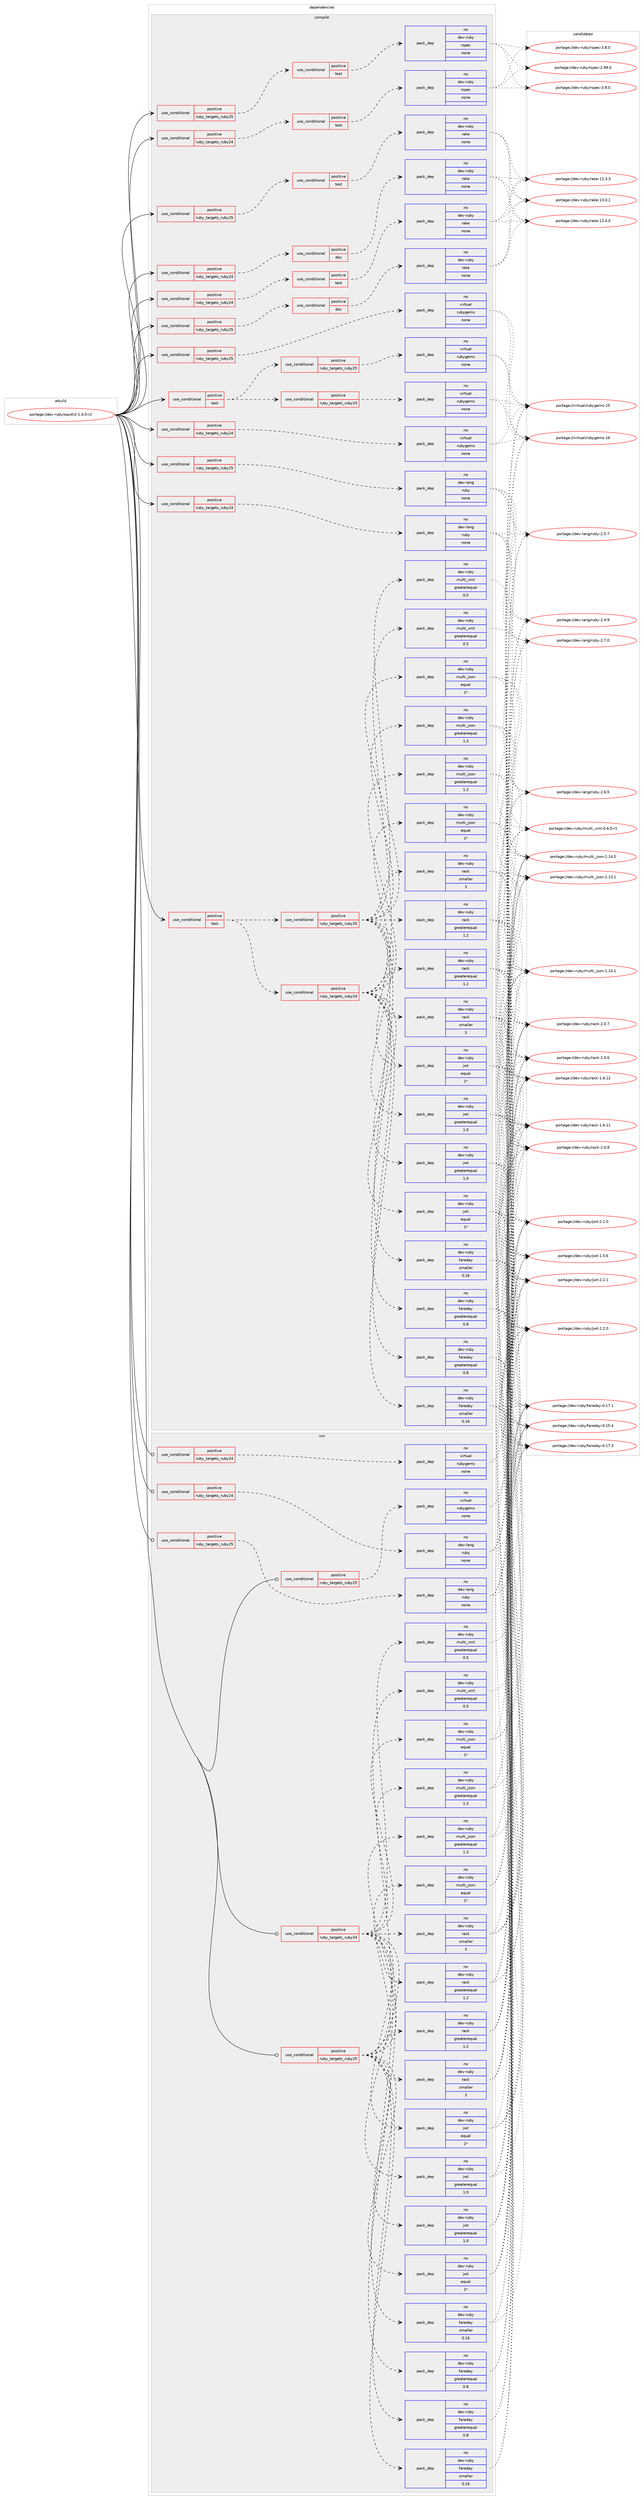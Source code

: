 digraph prolog {

# *************
# Graph options
# *************

newrank=true;
concentrate=true;
compound=true;
graph [rankdir=LR,fontname=Helvetica,fontsize=10,ranksep=1.5];#, ranksep=2.5, nodesep=0.2];
edge  [arrowhead=vee];
node  [fontname=Helvetica,fontsize=10];

# **********
# The ebuild
# **********

subgraph cluster_leftcol {
color=gray;
label=<<i>ebuild</i>>;
id [label="portage://dev-ruby/oauth2-1.4.0-r2", color=red, width=4, href="../dev-ruby/oauth2-1.4.0-r2.svg"];
}

# ****************
# The dependencies
# ****************

subgraph cluster_midcol {
color=gray;
label=<<i>dependencies</i>>;
subgraph cluster_compile {
fillcolor="#eeeeee";
style=filled;
label=<<i>compile</i>>;
subgraph cond79860 {
dependency341725 [label=<<TABLE BORDER="0" CELLBORDER="1" CELLSPACING="0" CELLPADDING="4"><TR><TD ROWSPAN="3" CELLPADDING="10">use_conditional</TD></TR><TR><TD>positive</TD></TR><TR><TD>ruby_targets_ruby24</TD></TR></TABLE>>, shape=none, color=red];
subgraph cond79861 {
dependency341726 [label=<<TABLE BORDER="0" CELLBORDER="1" CELLSPACING="0" CELLPADDING="4"><TR><TD ROWSPAN="3" CELLPADDING="10">use_conditional</TD></TR><TR><TD>positive</TD></TR><TR><TD>doc</TD></TR></TABLE>>, shape=none, color=red];
subgraph pack257106 {
dependency341727 [label=<<TABLE BORDER="0" CELLBORDER="1" CELLSPACING="0" CELLPADDING="4" WIDTH="220"><TR><TD ROWSPAN="6" CELLPADDING="30">pack_dep</TD></TR><TR><TD WIDTH="110">no</TD></TR><TR><TD>dev-ruby</TD></TR><TR><TD>rake</TD></TR><TR><TD>none</TD></TR><TR><TD></TD></TR></TABLE>>, shape=none, color=blue];
}
dependency341726:e -> dependency341727:w [weight=20,style="dashed",arrowhead="vee"];
}
dependency341725:e -> dependency341726:w [weight=20,style="dashed",arrowhead="vee"];
}
id:e -> dependency341725:w [weight=20,style="solid",arrowhead="vee"];
subgraph cond79862 {
dependency341728 [label=<<TABLE BORDER="0" CELLBORDER="1" CELLSPACING="0" CELLPADDING="4"><TR><TD ROWSPAN="3" CELLPADDING="10">use_conditional</TD></TR><TR><TD>positive</TD></TR><TR><TD>ruby_targets_ruby24</TD></TR></TABLE>>, shape=none, color=red];
subgraph cond79863 {
dependency341729 [label=<<TABLE BORDER="0" CELLBORDER="1" CELLSPACING="0" CELLPADDING="4"><TR><TD ROWSPAN="3" CELLPADDING="10">use_conditional</TD></TR><TR><TD>positive</TD></TR><TR><TD>test</TD></TR></TABLE>>, shape=none, color=red];
subgraph pack257107 {
dependency341730 [label=<<TABLE BORDER="0" CELLBORDER="1" CELLSPACING="0" CELLPADDING="4" WIDTH="220"><TR><TD ROWSPAN="6" CELLPADDING="30">pack_dep</TD></TR><TR><TD WIDTH="110">no</TD></TR><TR><TD>dev-ruby</TD></TR><TR><TD>rake</TD></TR><TR><TD>none</TD></TR><TR><TD></TD></TR></TABLE>>, shape=none, color=blue];
}
dependency341729:e -> dependency341730:w [weight=20,style="dashed",arrowhead="vee"];
}
dependency341728:e -> dependency341729:w [weight=20,style="dashed",arrowhead="vee"];
}
id:e -> dependency341728:w [weight=20,style="solid",arrowhead="vee"];
subgraph cond79864 {
dependency341731 [label=<<TABLE BORDER="0" CELLBORDER="1" CELLSPACING="0" CELLPADDING="4"><TR><TD ROWSPAN="3" CELLPADDING="10">use_conditional</TD></TR><TR><TD>positive</TD></TR><TR><TD>ruby_targets_ruby24</TD></TR></TABLE>>, shape=none, color=red];
subgraph cond79865 {
dependency341732 [label=<<TABLE BORDER="0" CELLBORDER="1" CELLSPACING="0" CELLPADDING="4"><TR><TD ROWSPAN="3" CELLPADDING="10">use_conditional</TD></TR><TR><TD>positive</TD></TR><TR><TD>test</TD></TR></TABLE>>, shape=none, color=red];
subgraph pack257108 {
dependency341733 [label=<<TABLE BORDER="0" CELLBORDER="1" CELLSPACING="0" CELLPADDING="4" WIDTH="220"><TR><TD ROWSPAN="6" CELLPADDING="30">pack_dep</TD></TR><TR><TD WIDTH="110">no</TD></TR><TR><TD>dev-ruby</TD></TR><TR><TD>rspec</TD></TR><TR><TD>none</TD></TR><TR><TD></TD></TR></TABLE>>, shape=none, color=blue];
}
dependency341732:e -> dependency341733:w [weight=20,style="dashed",arrowhead="vee"];
}
dependency341731:e -> dependency341732:w [weight=20,style="dashed",arrowhead="vee"];
}
id:e -> dependency341731:w [weight=20,style="solid",arrowhead="vee"];
subgraph cond79866 {
dependency341734 [label=<<TABLE BORDER="0" CELLBORDER="1" CELLSPACING="0" CELLPADDING="4"><TR><TD ROWSPAN="3" CELLPADDING="10">use_conditional</TD></TR><TR><TD>positive</TD></TR><TR><TD>ruby_targets_ruby24</TD></TR></TABLE>>, shape=none, color=red];
subgraph pack257109 {
dependency341735 [label=<<TABLE BORDER="0" CELLBORDER="1" CELLSPACING="0" CELLPADDING="4" WIDTH="220"><TR><TD ROWSPAN="6" CELLPADDING="30">pack_dep</TD></TR><TR><TD WIDTH="110">no</TD></TR><TR><TD>dev-lang</TD></TR><TR><TD>ruby</TD></TR><TR><TD>none</TD></TR><TR><TD></TD></TR></TABLE>>, shape=none, color=blue];
}
dependency341734:e -> dependency341735:w [weight=20,style="dashed",arrowhead="vee"];
}
id:e -> dependency341734:w [weight=20,style="solid",arrowhead="vee"];
subgraph cond79867 {
dependency341736 [label=<<TABLE BORDER="0" CELLBORDER="1" CELLSPACING="0" CELLPADDING="4"><TR><TD ROWSPAN="3" CELLPADDING="10">use_conditional</TD></TR><TR><TD>positive</TD></TR><TR><TD>ruby_targets_ruby24</TD></TR></TABLE>>, shape=none, color=red];
subgraph pack257110 {
dependency341737 [label=<<TABLE BORDER="0" CELLBORDER="1" CELLSPACING="0" CELLPADDING="4" WIDTH="220"><TR><TD ROWSPAN="6" CELLPADDING="30">pack_dep</TD></TR><TR><TD WIDTH="110">no</TD></TR><TR><TD>virtual</TD></TR><TR><TD>rubygems</TD></TR><TR><TD>none</TD></TR><TR><TD></TD></TR></TABLE>>, shape=none, color=blue];
}
dependency341736:e -> dependency341737:w [weight=20,style="dashed",arrowhead="vee"];
}
id:e -> dependency341736:w [weight=20,style="solid",arrowhead="vee"];
subgraph cond79868 {
dependency341738 [label=<<TABLE BORDER="0" CELLBORDER="1" CELLSPACING="0" CELLPADDING="4"><TR><TD ROWSPAN="3" CELLPADDING="10">use_conditional</TD></TR><TR><TD>positive</TD></TR><TR><TD>ruby_targets_ruby25</TD></TR></TABLE>>, shape=none, color=red];
subgraph cond79869 {
dependency341739 [label=<<TABLE BORDER="0" CELLBORDER="1" CELLSPACING="0" CELLPADDING="4"><TR><TD ROWSPAN="3" CELLPADDING="10">use_conditional</TD></TR><TR><TD>positive</TD></TR><TR><TD>doc</TD></TR></TABLE>>, shape=none, color=red];
subgraph pack257111 {
dependency341740 [label=<<TABLE BORDER="0" CELLBORDER="1" CELLSPACING="0" CELLPADDING="4" WIDTH="220"><TR><TD ROWSPAN="6" CELLPADDING="30">pack_dep</TD></TR><TR><TD WIDTH="110">no</TD></TR><TR><TD>dev-ruby</TD></TR><TR><TD>rake</TD></TR><TR><TD>none</TD></TR><TR><TD></TD></TR></TABLE>>, shape=none, color=blue];
}
dependency341739:e -> dependency341740:w [weight=20,style="dashed",arrowhead="vee"];
}
dependency341738:e -> dependency341739:w [weight=20,style="dashed",arrowhead="vee"];
}
id:e -> dependency341738:w [weight=20,style="solid",arrowhead="vee"];
subgraph cond79870 {
dependency341741 [label=<<TABLE BORDER="0" CELLBORDER="1" CELLSPACING="0" CELLPADDING="4"><TR><TD ROWSPAN="3" CELLPADDING="10">use_conditional</TD></TR><TR><TD>positive</TD></TR><TR><TD>ruby_targets_ruby25</TD></TR></TABLE>>, shape=none, color=red];
subgraph cond79871 {
dependency341742 [label=<<TABLE BORDER="0" CELLBORDER="1" CELLSPACING="0" CELLPADDING="4"><TR><TD ROWSPAN="3" CELLPADDING="10">use_conditional</TD></TR><TR><TD>positive</TD></TR><TR><TD>test</TD></TR></TABLE>>, shape=none, color=red];
subgraph pack257112 {
dependency341743 [label=<<TABLE BORDER="0" CELLBORDER="1" CELLSPACING="0" CELLPADDING="4" WIDTH="220"><TR><TD ROWSPAN="6" CELLPADDING="30">pack_dep</TD></TR><TR><TD WIDTH="110">no</TD></TR><TR><TD>dev-ruby</TD></TR><TR><TD>rake</TD></TR><TR><TD>none</TD></TR><TR><TD></TD></TR></TABLE>>, shape=none, color=blue];
}
dependency341742:e -> dependency341743:w [weight=20,style="dashed",arrowhead="vee"];
}
dependency341741:e -> dependency341742:w [weight=20,style="dashed",arrowhead="vee"];
}
id:e -> dependency341741:w [weight=20,style="solid",arrowhead="vee"];
subgraph cond79872 {
dependency341744 [label=<<TABLE BORDER="0" CELLBORDER="1" CELLSPACING="0" CELLPADDING="4"><TR><TD ROWSPAN="3" CELLPADDING="10">use_conditional</TD></TR><TR><TD>positive</TD></TR><TR><TD>ruby_targets_ruby25</TD></TR></TABLE>>, shape=none, color=red];
subgraph cond79873 {
dependency341745 [label=<<TABLE BORDER="0" CELLBORDER="1" CELLSPACING="0" CELLPADDING="4"><TR><TD ROWSPAN="3" CELLPADDING="10">use_conditional</TD></TR><TR><TD>positive</TD></TR><TR><TD>test</TD></TR></TABLE>>, shape=none, color=red];
subgraph pack257113 {
dependency341746 [label=<<TABLE BORDER="0" CELLBORDER="1" CELLSPACING="0" CELLPADDING="4" WIDTH="220"><TR><TD ROWSPAN="6" CELLPADDING="30">pack_dep</TD></TR><TR><TD WIDTH="110">no</TD></TR><TR><TD>dev-ruby</TD></TR><TR><TD>rspec</TD></TR><TR><TD>none</TD></TR><TR><TD></TD></TR></TABLE>>, shape=none, color=blue];
}
dependency341745:e -> dependency341746:w [weight=20,style="dashed",arrowhead="vee"];
}
dependency341744:e -> dependency341745:w [weight=20,style="dashed",arrowhead="vee"];
}
id:e -> dependency341744:w [weight=20,style="solid",arrowhead="vee"];
subgraph cond79874 {
dependency341747 [label=<<TABLE BORDER="0" CELLBORDER="1" CELLSPACING="0" CELLPADDING="4"><TR><TD ROWSPAN="3" CELLPADDING="10">use_conditional</TD></TR><TR><TD>positive</TD></TR><TR><TD>ruby_targets_ruby25</TD></TR></TABLE>>, shape=none, color=red];
subgraph pack257114 {
dependency341748 [label=<<TABLE BORDER="0" CELLBORDER="1" CELLSPACING="0" CELLPADDING="4" WIDTH="220"><TR><TD ROWSPAN="6" CELLPADDING="30">pack_dep</TD></TR><TR><TD WIDTH="110">no</TD></TR><TR><TD>dev-lang</TD></TR><TR><TD>ruby</TD></TR><TR><TD>none</TD></TR><TR><TD></TD></TR></TABLE>>, shape=none, color=blue];
}
dependency341747:e -> dependency341748:w [weight=20,style="dashed",arrowhead="vee"];
}
id:e -> dependency341747:w [weight=20,style="solid",arrowhead="vee"];
subgraph cond79875 {
dependency341749 [label=<<TABLE BORDER="0" CELLBORDER="1" CELLSPACING="0" CELLPADDING="4"><TR><TD ROWSPAN="3" CELLPADDING="10">use_conditional</TD></TR><TR><TD>positive</TD></TR><TR><TD>ruby_targets_ruby25</TD></TR></TABLE>>, shape=none, color=red];
subgraph pack257115 {
dependency341750 [label=<<TABLE BORDER="0" CELLBORDER="1" CELLSPACING="0" CELLPADDING="4" WIDTH="220"><TR><TD ROWSPAN="6" CELLPADDING="30">pack_dep</TD></TR><TR><TD WIDTH="110">no</TD></TR><TR><TD>virtual</TD></TR><TR><TD>rubygems</TD></TR><TR><TD>none</TD></TR><TR><TD></TD></TR></TABLE>>, shape=none, color=blue];
}
dependency341749:e -> dependency341750:w [weight=20,style="dashed",arrowhead="vee"];
}
id:e -> dependency341749:w [weight=20,style="solid",arrowhead="vee"];
subgraph cond79876 {
dependency341751 [label=<<TABLE BORDER="0" CELLBORDER="1" CELLSPACING="0" CELLPADDING="4"><TR><TD ROWSPAN="3" CELLPADDING="10">use_conditional</TD></TR><TR><TD>positive</TD></TR><TR><TD>test</TD></TR></TABLE>>, shape=none, color=red];
subgraph cond79877 {
dependency341752 [label=<<TABLE BORDER="0" CELLBORDER="1" CELLSPACING="0" CELLPADDING="4"><TR><TD ROWSPAN="3" CELLPADDING="10">use_conditional</TD></TR><TR><TD>positive</TD></TR><TR><TD>ruby_targets_ruby24</TD></TR></TABLE>>, shape=none, color=red];
subgraph pack257116 {
dependency341753 [label=<<TABLE BORDER="0" CELLBORDER="1" CELLSPACING="0" CELLPADDING="4" WIDTH="220"><TR><TD ROWSPAN="6" CELLPADDING="30">pack_dep</TD></TR><TR><TD WIDTH="110">no</TD></TR><TR><TD>dev-ruby</TD></TR><TR><TD>faraday</TD></TR><TR><TD>greaterequal</TD></TR><TR><TD>0.8</TD></TR></TABLE>>, shape=none, color=blue];
}
dependency341752:e -> dependency341753:w [weight=20,style="dashed",arrowhead="vee"];
subgraph pack257117 {
dependency341754 [label=<<TABLE BORDER="0" CELLBORDER="1" CELLSPACING="0" CELLPADDING="4" WIDTH="220"><TR><TD ROWSPAN="6" CELLPADDING="30">pack_dep</TD></TR><TR><TD WIDTH="110">no</TD></TR><TR><TD>dev-ruby</TD></TR><TR><TD>faraday</TD></TR><TR><TD>smaller</TD></TR><TR><TD>0.16</TD></TR></TABLE>>, shape=none, color=blue];
}
dependency341752:e -> dependency341754:w [weight=20,style="dashed",arrowhead="vee"];
subgraph pack257118 {
dependency341755 [label=<<TABLE BORDER="0" CELLBORDER="1" CELLSPACING="0" CELLPADDING="4" WIDTH="220"><TR><TD ROWSPAN="6" CELLPADDING="30">pack_dep</TD></TR><TR><TD WIDTH="110">no</TD></TR><TR><TD>dev-ruby</TD></TR><TR><TD>jwt</TD></TR><TR><TD>greaterequal</TD></TR><TR><TD>1.0</TD></TR></TABLE>>, shape=none, color=blue];
}
dependency341752:e -> dependency341755:w [weight=20,style="dashed",arrowhead="vee"];
subgraph pack257119 {
dependency341756 [label=<<TABLE BORDER="0" CELLBORDER="1" CELLSPACING="0" CELLPADDING="4" WIDTH="220"><TR><TD ROWSPAN="6" CELLPADDING="30">pack_dep</TD></TR><TR><TD WIDTH="110">no</TD></TR><TR><TD>dev-ruby</TD></TR><TR><TD>jwt</TD></TR><TR><TD>equal</TD></TR><TR><TD>1*</TD></TR></TABLE>>, shape=none, color=blue];
}
dependency341752:e -> dependency341756:w [weight=20,style="dashed",arrowhead="vee"];
subgraph pack257120 {
dependency341757 [label=<<TABLE BORDER="0" CELLBORDER="1" CELLSPACING="0" CELLPADDING="4" WIDTH="220"><TR><TD ROWSPAN="6" CELLPADDING="30">pack_dep</TD></TR><TR><TD WIDTH="110">no</TD></TR><TR><TD>dev-ruby</TD></TR><TR><TD>multi_json</TD></TR><TR><TD>greaterequal</TD></TR><TR><TD>1.3</TD></TR></TABLE>>, shape=none, color=blue];
}
dependency341752:e -> dependency341757:w [weight=20,style="dashed",arrowhead="vee"];
subgraph pack257121 {
dependency341758 [label=<<TABLE BORDER="0" CELLBORDER="1" CELLSPACING="0" CELLPADDING="4" WIDTH="220"><TR><TD ROWSPAN="6" CELLPADDING="30">pack_dep</TD></TR><TR><TD WIDTH="110">no</TD></TR><TR><TD>dev-ruby</TD></TR><TR><TD>multi_json</TD></TR><TR><TD>equal</TD></TR><TR><TD>1*</TD></TR></TABLE>>, shape=none, color=blue];
}
dependency341752:e -> dependency341758:w [weight=20,style="dashed",arrowhead="vee"];
subgraph pack257122 {
dependency341759 [label=<<TABLE BORDER="0" CELLBORDER="1" CELLSPACING="0" CELLPADDING="4" WIDTH="220"><TR><TD ROWSPAN="6" CELLPADDING="30">pack_dep</TD></TR><TR><TD WIDTH="110">no</TD></TR><TR><TD>dev-ruby</TD></TR><TR><TD>multi_xml</TD></TR><TR><TD>greaterequal</TD></TR><TR><TD>0.5</TD></TR></TABLE>>, shape=none, color=blue];
}
dependency341752:e -> dependency341759:w [weight=20,style="dashed",arrowhead="vee"];
subgraph pack257123 {
dependency341760 [label=<<TABLE BORDER="0" CELLBORDER="1" CELLSPACING="0" CELLPADDING="4" WIDTH="220"><TR><TD ROWSPAN="6" CELLPADDING="30">pack_dep</TD></TR><TR><TD WIDTH="110">no</TD></TR><TR><TD>dev-ruby</TD></TR><TR><TD>rack</TD></TR><TR><TD>greaterequal</TD></TR><TR><TD>1.2</TD></TR></TABLE>>, shape=none, color=blue];
}
dependency341752:e -> dependency341760:w [weight=20,style="dashed",arrowhead="vee"];
subgraph pack257124 {
dependency341761 [label=<<TABLE BORDER="0" CELLBORDER="1" CELLSPACING="0" CELLPADDING="4" WIDTH="220"><TR><TD ROWSPAN="6" CELLPADDING="30">pack_dep</TD></TR><TR><TD WIDTH="110">no</TD></TR><TR><TD>dev-ruby</TD></TR><TR><TD>rack</TD></TR><TR><TD>smaller</TD></TR><TR><TD>3</TD></TR></TABLE>>, shape=none, color=blue];
}
dependency341752:e -> dependency341761:w [weight=20,style="dashed",arrowhead="vee"];
}
dependency341751:e -> dependency341752:w [weight=20,style="dashed",arrowhead="vee"];
subgraph cond79878 {
dependency341762 [label=<<TABLE BORDER="0" CELLBORDER="1" CELLSPACING="0" CELLPADDING="4"><TR><TD ROWSPAN="3" CELLPADDING="10">use_conditional</TD></TR><TR><TD>positive</TD></TR><TR><TD>ruby_targets_ruby25</TD></TR></TABLE>>, shape=none, color=red];
subgraph pack257125 {
dependency341763 [label=<<TABLE BORDER="0" CELLBORDER="1" CELLSPACING="0" CELLPADDING="4" WIDTH="220"><TR><TD ROWSPAN="6" CELLPADDING="30">pack_dep</TD></TR><TR><TD WIDTH="110">no</TD></TR><TR><TD>dev-ruby</TD></TR><TR><TD>faraday</TD></TR><TR><TD>greaterequal</TD></TR><TR><TD>0.8</TD></TR></TABLE>>, shape=none, color=blue];
}
dependency341762:e -> dependency341763:w [weight=20,style="dashed",arrowhead="vee"];
subgraph pack257126 {
dependency341764 [label=<<TABLE BORDER="0" CELLBORDER="1" CELLSPACING="0" CELLPADDING="4" WIDTH="220"><TR><TD ROWSPAN="6" CELLPADDING="30">pack_dep</TD></TR><TR><TD WIDTH="110">no</TD></TR><TR><TD>dev-ruby</TD></TR><TR><TD>faraday</TD></TR><TR><TD>smaller</TD></TR><TR><TD>0.16</TD></TR></TABLE>>, shape=none, color=blue];
}
dependency341762:e -> dependency341764:w [weight=20,style="dashed",arrowhead="vee"];
subgraph pack257127 {
dependency341765 [label=<<TABLE BORDER="0" CELLBORDER="1" CELLSPACING="0" CELLPADDING="4" WIDTH="220"><TR><TD ROWSPAN="6" CELLPADDING="30">pack_dep</TD></TR><TR><TD WIDTH="110">no</TD></TR><TR><TD>dev-ruby</TD></TR><TR><TD>jwt</TD></TR><TR><TD>greaterequal</TD></TR><TR><TD>1.0</TD></TR></TABLE>>, shape=none, color=blue];
}
dependency341762:e -> dependency341765:w [weight=20,style="dashed",arrowhead="vee"];
subgraph pack257128 {
dependency341766 [label=<<TABLE BORDER="0" CELLBORDER="1" CELLSPACING="0" CELLPADDING="4" WIDTH="220"><TR><TD ROWSPAN="6" CELLPADDING="30">pack_dep</TD></TR><TR><TD WIDTH="110">no</TD></TR><TR><TD>dev-ruby</TD></TR><TR><TD>jwt</TD></TR><TR><TD>equal</TD></TR><TR><TD>1*</TD></TR></TABLE>>, shape=none, color=blue];
}
dependency341762:e -> dependency341766:w [weight=20,style="dashed",arrowhead="vee"];
subgraph pack257129 {
dependency341767 [label=<<TABLE BORDER="0" CELLBORDER="1" CELLSPACING="0" CELLPADDING="4" WIDTH="220"><TR><TD ROWSPAN="6" CELLPADDING="30">pack_dep</TD></TR><TR><TD WIDTH="110">no</TD></TR><TR><TD>dev-ruby</TD></TR><TR><TD>multi_json</TD></TR><TR><TD>greaterequal</TD></TR><TR><TD>1.3</TD></TR></TABLE>>, shape=none, color=blue];
}
dependency341762:e -> dependency341767:w [weight=20,style="dashed",arrowhead="vee"];
subgraph pack257130 {
dependency341768 [label=<<TABLE BORDER="0" CELLBORDER="1" CELLSPACING="0" CELLPADDING="4" WIDTH="220"><TR><TD ROWSPAN="6" CELLPADDING="30">pack_dep</TD></TR><TR><TD WIDTH="110">no</TD></TR><TR><TD>dev-ruby</TD></TR><TR><TD>multi_json</TD></TR><TR><TD>equal</TD></TR><TR><TD>1*</TD></TR></TABLE>>, shape=none, color=blue];
}
dependency341762:e -> dependency341768:w [weight=20,style="dashed",arrowhead="vee"];
subgraph pack257131 {
dependency341769 [label=<<TABLE BORDER="0" CELLBORDER="1" CELLSPACING="0" CELLPADDING="4" WIDTH="220"><TR><TD ROWSPAN="6" CELLPADDING="30">pack_dep</TD></TR><TR><TD WIDTH="110">no</TD></TR><TR><TD>dev-ruby</TD></TR><TR><TD>multi_xml</TD></TR><TR><TD>greaterequal</TD></TR><TR><TD>0.5</TD></TR></TABLE>>, shape=none, color=blue];
}
dependency341762:e -> dependency341769:w [weight=20,style="dashed",arrowhead="vee"];
subgraph pack257132 {
dependency341770 [label=<<TABLE BORDER="0" CELLBORDER="1" CELLSPACING="0" CELLPADDING="4" WIDTH="220"><TR><TD ROWSPAN="6" CELLPADDING="30">pack_dep</TD></TR><TR><TD WIDTH="110">no</TD></TR><TR><TD>dev-ruby</TD></TR><TR><TD>rack</TD></TR><TR><TD>greaterequal</TD></TR><TR><TD>1.2</TD></TR></TABLE>>, shape=none, color=blue];
}
dependency341762:e -> dependency341770:w [weight=20,style="dashed",arrowhead="vee"];
subgraph pack257133 {
dependency341771 [label=<<TABLE BORDER="0" CELLBORDER="1" CELLSPACING="0" CELLPADDING="4" WIDTH="220"><TR><TD ROWSPAN="6" CELLPADDING="30">pack_dep</TD></TR><TR><TD WIDTH="110">no</TD></TR><TR><TD>dev-ruby</TD></TR><TR><TD>rack</TD></TR><TR><TD>smaller</TD></TR><TR><TD>3</TD></TR></TABLE>>, shape=none, color=blue];
}
dependency341762:e -> dependency341771:w [weight=20,style="dashed",arrowhead="vee"];
}
dependency341751:e -> dependency341762:w [weight=20,style="dashed",arrowhead="vee"];
}
id:e -> dependency341751:w [weight=20,style="solid",arrowhead="vee"];
subgraph cond79879 {
dependency341772 [label=<<TABLE BORDER="0" CELLBORDER="1" CELLSPACING="0" CELLPADDING="4"><TR><TD ROWSPAN="3" CELLPADDING="10">use_conditional</TD></TR><TR><TD>positive</TD></TR><TR><TD>test</TD></TR></TABLE>>, shape=none, color=red];
subgraph cond79880 {
dependency341773 [label=<<TABLE BORDER="0" CELLBORDER="1" CELLSPACING="0" CELLPADDING="4"><TR><TD ROWSPAN="3" CELLPADDING="10">use_conditional</TD></TR><TR><TD>positive</TD></TR><TR><TD>ruby_targets_ruby24</TD></TR></TABLE>>, shape=none, color=red];
subgraph pack257134 {
dependency341774 [label=<<TABLE BORDER="0" CELLBORDER="1" CELLSPACING="0" CELLPADDING="4" WIDTH="220"><TR><TD ROWSPAN="6" CELLPADDING="30">pack_dep</TD></TR><TR><TD WIDTH="110">no</TD></TR><TR><TD>virtual</TD></TR><TR><TD>rubygems</TD></TR><TR><TD>none</TD></TR><TR><TD></TD></TR></TABLE>>, shape=none, color=blue];
}
dependency341773:e -> dependency341774:w [weight=20,style="dashed",arrowhead="vee"];
}
dependency341772:e -> dependency341773:w [weight=20,style="dashed",arrowhead="vee"];
subgraph cond79881 {
dependency341775 [label=<<TABLE BORDER="0" CELLBORDER="1" CELLSPACING="0" CELLPADDING="4"><TR><TD ROWSPAN="3" CELLPADDING="10">use_conditional</TD></TR><TR><TD>positive</TD></TR><TR><TD>ruby_targets_ruby25</TD></TR></TABLE>>, shape=none, color=red];
subgraph pack257135 {
dependency341776 [label=<<TABLE BORDER="0" CELLBORDER="1" CELLSPACING="0" CELLPADDING="4" WIDTH="220"><TR><TD ROWSPAN="6" CELLPADDING="30">pack_dep</TD></TR><TR><TD WIDTH="110">no</TD></TR><TR><TD>virtual</TD></TR><TR><TD>rubygems</TD></TR><TR><TD>none</TD></TR><TR><TD></TD></TR></TABLE>>, shape=none, color=blue];
}
dependency341775:e -> dependency341776:w [weight=20,style="dashed",arrowhead="vee"];
}
dependency341772:e -> dependency341775:w [weight=20,style="dashed",arrowhead="vee"];
}
id:e -> dependency341772:w [weight=20,style="solid",arrowhead="vee"];
}
subgraph cluster_compileandrun {
fillcolor="#eeeeee";
style=filled;
label=<<i>compile and run</i>>;
}
subgraph cluster_run {
fillcolor="#eeeeee";
style=filled;
label=<<i>run</i>>;
subgraph cond79882 {
dependency341777 [label=<<TABLE BORDER="0" CELLBORDER="1" CELLSPACING="0" CELLPADDING="4"><TR><TD ROWSPAN="3" CELLPADDING="10">use_conditional</TD></TR><TR><TD>positive</TD></TR><TR><TD>ruby_targets_ruby24</TD></TR></TABLE>>, shape=none, color=red];
subgraph pack257136 {
dependency341778 [label=<<TABLE BORDER="0" CELLBORDER="1" CELLSPACING="0" CELLPADDING="4" WIDTH="220"><TR><TD ROWSPAN="6" CELLPADDING="30">pack_dep</TD></TR><TR><TD WIDTH="110">no</TD></TR><TR><TD>dev-lang</TD></TR><TR><TD>ruby</TD></TR><TR><TD>none</TD></TR><TR><TD></TD></TR></TABLE>>, shape=none, color=blue];
}
dependency341777:e -> dependency341778:w [weight=20,style="dashed",arrowhead="vee"];
}
id:e -> dependency341777:w [weight=20,style="solid",arrowhead="odot"];
subgraph cond79883 {
dependency341779 [label=<<TABLE BORDER="0" CELLBORDER="1" CELLSPACING="0" CELLPADDING="4"><TR><TD ROWSPAN="3" CELLPADDING="10">use_conditional</TD></TR><TR><TD>positive</TD></TR><TR><TD>ruby_targets_ruby24</TD></TR></TABLE>>, shape=none, color=red];
subgraph pack257137 {
dependency341780 [label=<<TABLE BORDER="0" CELLBORDER="1" CELLSPACING="0" CELLPADDING="4" WIDTH="220"><TR><TD ROWSPAN="6" CELLPADDING="30">pack_dep</TD></TR><TR><TD WIDTH="110">no</TD></TR><TR><TD>dev-ruby</TD></TR><TR><TD>faraday</TD></TR><TR><TD>greaterequal</TD></TR><TR><TD>0.8</TD></TR></TABLE>>, shape=none, color=blue];
}
dependency341779:e -> dependency341780:w [weight=20,style="dashed",arrowhead="vee"];
subgraph pack257138 {
dependency341781 [label=<<TABLE BORDER="0" CELLBORDER="1" CELLSPACING="0" CELLPADDING="4" WIDTH="220"><TR><TD ROWSPAN="6" CELLPADDING="30">pack_dep</TD></TR><TR><TD WIDTH="110">no</TD></TR><TR><TD>dev-ruby</TD></TR><TR><TD>faraday</TD></TR><TR><TD>smaller</TD></TR><TR><TD>0.16</TD></TR></TABLE>>, shape=none, color=blue];
}
dependency341779:e -> dependency341781:w [weight=20,style="dashed",arrowhead="vee"];
subgraph pack257139 {
dependency341782 [label=<<TABLE BORDER="0" CELLBORDER="1" CELLSPACING="0" CELLPADDING="4" WIDTH="220"><TR><TD ROWSPAN="6" CELLPADDING="30">pack_dep</TD></TR><TR><TD WIDTH="110">no</TD></TR><TR><TD>dev-ruby</TD></TR><TR><TD>jwt</TD></TR><TR><TD>greaterequal</TD></TR><TR><TD>1.0</TD></TR></TABLE>>, shape=none, color=blue];
}
dependency341779:e -> dependency341782:w [weight=20,style="dashed",arrowhead="vee"];
subgraph pack257140 {
dependency341783 [label=<<TABLE BORDER="0" CELLBORDER="1" CELLSPACING="0" CELLPADDING="4" WIDTH="220"><TR><TD ROWSPAN="6" CELLPADDING="30">pack_dep</TD></TR><TR><TD WIDTH="110">no</TD></TR><TR><TD>dev-ruby</TD></TR><TR><TD>jwt</TD></TR><TR><TD>equal</TD></TR><TR><TD>1*</TD></TR></TABLE>>, shape=none, color=blue];
}
dependency341779:e -> dependency341783:w [weight=20,style="dashed",arrowhead="vee"];
subgraph pack257141 {
dependency341784 [label=<<TABLE BORDER="0" CELLBORDER="1" CELLSPACING="0" CELLPADDING="4" WIDTH="220"><TR><TD ROWSPAN="6" CELLPADDING="30">pack_dep</TD></TR><TR><TD WIDTH="110">no</TD></TR><TR><TD>dev-ruby</TD></TR><TR><TD>multi_json</TD></TR><TR><TD>greaterequal</TD></TR><TR><TD>1.3</TD></TR></TABLE>>, shape=none, color=blue];
}
dependency341779:e -> dependency341784:w [weight=20,style="dashed",arrowhead="vee"];
subgraph pack257142 {
dependency341785 [label=<<TABLE BORDER="0" CELLBORDER="1" CELLSPACING="0" CELLPADDING="4" WIDTH="220"><TR><TD ROWSPAN="6" CELLPADDING="30">pack_dep</TD></TR><TR><TD WIDTH="110">no</TD></TR><TR><TD>dev-ruby</TD></TR><TR><TD>multi_json</TD></TR><TR><TD>equal</TD></TR><TR><TD>1*</TD></TR></TABLE>>, shape=none, color=blue];
}
dependency341779:e -> dependency341785:w [weight=20,style="dashed",arrowhead="vee"];
subgraph pack257143 {
dependency341786 [label=<<TABLE BORDER="0" CELLBORDER="1" CELLSPACING="0" CELLPADDING="4" WIDTH="220"><TR><TD ROWSPAN="6" CELLPADDING="30">pack_dep</TD></TR><TR><TD WIDTH="110">no</TD></TR><TR><TD>dev-ruby</TD></TR><TR><TD>multi_xml</TD></TR><TR><TD>greaterequal</TD></TR><TR><TD>0.5</TD></TR></TABLE>>, shape=none, color=blue];
}
dependency341779:e -> dependency341786:w [weight=20,style="dashed",arrowhead="vee"];
subgraph pack257144 {
dependency341787 [label=<<TABLE BORDER="0" CELLBORDER="1" CELLSPACING="0" CELLPADDING="4" WIDTH="220"><TR><TD ROWSPAN="6" CELLPADDING="30">pack_dep</TD></TR><TR><TD WIDTH="110">no</TD></TR><TR><TD>dev-ruby</TD></TR><TR><TD>rack</TD></TR><TR><TD>greaterequal</TD></TR><TR><TD>1.2</TD></TR></TABLE>>, shape=none, color=blue];
}
dependency341779:e -> dependency341787:w [weight=20,style="dashed",arrowhead="vee"];
subgraph pack257145 {
dependency341788 [label=<<TABLE BORDER="0" CELLBORDER="1" CELLSPACING="0" CELLPADDING="4" WIDTH="220"><TR><TD ROWSPAN="6" CELLPADDING="30">pack_dep</TD></TR><TR><TD WIDTH="110">no</TD></TR><TR><TD>dev-ruby</TD></TR><TR><TD>rack</TD></TR><TR><TD>smaller</TD></TR><TR><TD>3</TD></TR></TABLE>>, shape=none, color=blue];
}
dependency341779:e -> dependency341788:w [weight=20,style="dashed",arrowhead="vee"];
}
id:e -> dependency341779:w [weight=20,style="solid",arrowhead="odot"];
subgraph cond79884 {
dependency341789 [label=<<TABLE BORDER="0" CELLBORDER="1" CELLSPACING="0" CELLPADDING="4"><TR><TD ROWSPAN="3" CELLPADDING="10">use_conditional</TD></TR><TR><TD>positive</TD></TR><TR><TD>ruby_targets_ruby24</TD></TR></TABLE>>, shape=none, color=red];
subgraph pack257146 {
dependency341790 [label=<<TABLE BORDER="0" CELLBORDER="1" CELLSPACING="0" CELLPADDING="4" WIDTH="220"><TR><TD ROWSPAN="6" CELLPADDING="30">pack_dep</TD></TR><TR><TD WIDTH="110">no</TD></TR><TR><TD>virtual</TD></TR><TR><TD>rubygems</TD></TR><TR><TD>none</TD></TR><TR><TD></TD></TR></TABLE>>, shape=none, color=blue];
}
dependency341789:e -> dependency341790:w [weight=20,style="dashed",arrowhead="vee"];
}
id:e -> dependency341789:w [weight=20,style="solid",arrowhead="odot"];
subgraph cond79885 {
dependency341791 [label=<<TABLE BORDER="0" CELLBORDER="1" CELLSPACING="0" CELLPADDING="4"><TR><TD ROWSPAN="3" CELLPADDING="10">use_conditional</TD></TR><TR><TD>positive</TD></TR><TR><TD>ruby_targets_ruby25</TD></TR></TABLE>>, shape=none, color=red];
subgraph pack257147 {
dependency341792 [label=<<TABLE BORDER="0" CELLBORDER="1" CELLSPACING="0" CELLPADDING="4" WIDTH="220"><TR><TD ROWSPAN="6" CELLPADDING="30">pack_dep</TD></TR><TR><TD WIDTH="110">no</TD></TR><TR><TD>dev-lang</TD></TR><TR><TD>ruby</TD></TR><TR><TD>none</TD></TR><TR><TD></TD></TR></TABLE>>, shape=none, color=blue];
}
dependency341791:e -> dependency341792:w [weight=20,style="dashed",arrowhead="vee"];
}
id:e -> dependency341791:w [weight=20,style="solid",arrowhead="odot"];
subgraph cond79886 {
dependency341793 [label=<<TABLE BORDER="0" CELLBORDER="1" CELLSPACING="0" CELLPADDING="4"><TR><TD ROWSPAN="3" CELLPADDING="10">use_conditional</TD></TR><TR><TD>positive</TD></TR><TR><TD>ruby_targets_ruby25</TD></TR></TABLE>>, shape=none, color=red];
subgraph pack257148 {
dependency341794 [label=<<TABLE BORDER="0" CELLBORDER="1" CELLSPACING="0" CELLPADDING="4" WIDTH="220"><TR><TD ROWSPAN="6" CELLPADDING="30">pack_dep</TD></TR><TR><TD WIDTH="110">no</TD></TR><TR><TD>dev-ruby</TD></TR><TR><TD>faraday</TD></TR><TR><TD>greaterequal</TD></TR><TR><TD>0.8</TD></TR></TABLE>>, shape=none, color=blue];
}
dependency341793:e -> dependency341794:w [weight=20,style="dashed",arrowhead="vee"];
subgraph pack257149 {
dependency341795 [label=<<TABLE BORDER="0" CELLBORDER="1" CELLSPACING="0" CELLPADDING="4" WIDTH="220"><TR><TD ROWSPAN="6" CELLPADDING="30">pack_dep</TD></TR><TR><TD WIDTH="110">no</TD></TR><TR><TD>dev-ruby</TD></TR><TR><TD>faraday</TD></TR><TR><TD>smaller</TD></TR><TR><TD>0.16</TD></TR></TABLE>>, shape=none, color=blue];
}
dependency341793:e -> dependency341795:w [weight=20,style="dashed",arrowhead="vee"];
subgraph pack257150 {
dependency341796 [label=<<TABLE BORDER="0" CELLBORDER="1" CELLSPACING="0" CELLPADDING="4" WIDTH="220"><TR><TD ROWSPAN="6" CELLPADDING="30">pack_dep</TD></TR><TR><TD WIDTH="110">no</TD></TR><TR><TD>dev-ruby</TD></TR><TR><TD>jwt</TD></TR><TR><TD>greaterequal</TD></TR><TR><TD>1.0</TD></TR></TABLE>>, shape=none, color=blue];
}
dependency341793:e -> dependency341796:w [weight=20,style="dashed",arrowhead="vee"];
subgraph pack257151 {
dependency341797 [label=<<TABLE BORDER="0" CELLBORDER="1" CELLSPACING="0" CELLPADDING="4" WIDTH="220"><TR><TD ROWSPAN="6" CELLPADDING="30">pack_dep</TD></TR><TR><TD WIDTH="110">no</TD></TR><TR><TD>dev-ruby</TD></TR><TR><TD>jwt</TD></TR><TR><TD>equal</TD></TR><TR><TD>1*</TD></TR></TABLE>>, shape=none, color=blue];
}
dependency341793:e -> dependency341797:w [weight=20,style="dashed",arrowhead="vee"];
subgraph pack257152 {
dependency341798 [label=<<TABLE BORDER="0" CELLBORDER="1" CELLSPACING="0" CELLPADDING="4" WIDTH="220"><TR><TD ROWSPAN="6" CELLPADDING="30">pack_dep</TD></TR><TR><TD WIDTH="110">no</TD></TR><TR><TD>dev-ruby</TD></TR><TR><TD>multi_json</TD></TR><TR><TD>greaterequal</TD></TR><TR><TD>1.3</TD></TR></TABLE>>, shape=none, color=blue];
}
dependency341793:e -> dependency341798:w [weight=20,style="dashed",arrowhead="vee"];
subgraph pack257153 {
dependency341799 [label=<<TABLE BORDER="0" CELLBORDER="1" CELLSPACING="0" CELLPADDING="4" WIDTH="220"><TR><TD ROWSPAN="6" CELLPADDING="30">pack_dep</TD></TR><TR><TD WIDTH="110">no</TD></TR><TR><TD>dev-ruby</TD></TR><TR><TD>multi_json</TD></TR><TR><TD>equal</TD></TR><TR><TD>1*</TD></TR></TABLE>>, shape=none, color=blue];
}
dependency341793:e -> dependency341799:w [weight=20,style="dashed",arrowhead="vee"];
subgraph pack257154 {
dependency341800 [label=<<TABLE BORDER="0" CELLBORDER="1" CELLSPACING="0" CELLPADDING="4" WIDTH="220"><TR><TD ROWSPAN="6" CELLPADDING="30">pack_dep</TD></TR><TR><TD WIDTH="110">no</TD></TR><TR><TD>dev-ruby</TD></TR><TR><TD>multi_xml</TD></TR><TR><TD>greaterequal</TD></TR><TR><TD>0.5</TD></TR></TABLE>>, shape=none, color=blue];
}
dependency341793:e -> dependency341800:w [weight=20,style="dashed",arrowhead="vee"];
subgraph pack257155 {
dependency341801 [label=<<TABLE BORDER="0" CELLBORDER="1" CELLSPACING="0" CELLPADDING="4" WIDTH="220"><TR><TD ROWSPAN="6" CELLPADDING="30">pack_dep</TD></TR><TR><TD WIDTH="110">no</TD></TR><TR><TD>dev-ruby</TD></TR><TR><TD>rack</TD></TR><TR><TD>greaterequal</TD></TR><TR><TD>1.2</TD></TR></TABLE>>, shape=none, color=blue];
}
dependency341793:e -> dependency341801:w [weight=20,style="dashed",arrowhead="vee"];
subgraph pack257156 {
dependency341802 [label=<<TABLE BORDER="0" CELLBORDER="1" CELLSPACING="0" CELLPADDING="4" WIDTH="220"><TR><TD ROWSPAN="6" CELLPADDING="30">pack_dep</TD></TR><TR><TD WIDTH="110">no</TD></TR><TR><TD>dev-ruby</TD></TR><TR><TD>rack</TD></TR><TR><TD>smaller</TD></TR><TR><TD>3</TD></TR></TABLE>>, shape=none, color=blue];
}
dependency341793:e -> dependency341802:w [weight=20,style="dashed",arrowhead="vee"];
}
id:e -> dependency341793:w [weight=20,style="solid",arrowhead="odot"];
subgraph cond79887 {
dependency341803 [label=<<TABLE BORDER="0" CELLBORDER="1" CELLSPACING="0" CELLPADDING="4"><TR><TD ROWSPAN="3" CELLPADDING="10">use_conditional</TD></TR><TR><TD>positive</TD></TR><TR><TD>ruby_targets_ruby25</TD></TR></TABLE>>, shape=none, color=red];
subgraph pack257157 {
dependency341804 [label=<<TABLE BORDER="0" CELLBORDER="1" CELLSPACING="0" CELLPADDING="4" WIDTH="220"><TR><TD ROWSPAN="6" CELLPADDING="30">pack_dep</TD></TR><TR><TD WIDTH="110">no</TD></TR><TR><TD>virtual</TD></TR><TR><TD>rubygems</TD></TR><TR><TD>none</TD></TR><TR><TD></TD></TR></TABLE>>, shape=none, color=blue];
}
dependency341803:e -> dependency341804:w [weight=20,style="dashed",arrowhead="vee"];
}
id:e -> dependency341803:w [weight=20,style="solid",arrowhead="odot"];
}
}

# **************
# The candidates
# **************

subgraph cluster_choices {
rank=same;
color=gray;
label=<<i>candidates</i>>;

subgraph choice257106 {
color=black;
nodesep=1;
choice1001011184511411798121471149710710145495146484649 [label="portage://dev-ruby/rake-13.0.1", color=red, width=4,href="../dev-ruby/rake-13.0.1.svg"];
choice1001011184511411798121471149710710145495146484648 [label="portage://dev-ruby/rake-13.0.0", color=red, width=4,href="../dev-ruby/rake-13.0.0.svg"];
choice1001011184511411798121471149710710145495046514651 [label="portage://dev-ruby/rake-12.3.3", color=red, width=4,href="../dev-ruby/rake-12.3.3.svg"];
dependency341727:e -> choice1001011184511411798121471149710710145495146484649:w [style=dotted,weight="100"];
dependency341727:e -> choice1001011184511411798121471149710710145495146484648:w [style=dotted,weight="100"];
dependency341727:e -> choice1001011184511411798121471149710710145495046514651:w [style=dotted,weight="100"];
}
subgraph choice257107 {
color=black;
nodesep=1;
choice1001011184511411798121471149710710145495146484649 [label="portage://dev-ruby/rake-13.0.1", color=red, width=4,href="../dev-ruby/rake-13.0.1.svg"];
choice1001011184511411798121471149710710145495146484648 [label="portage://dev-ruby/rake-13.0.0", color=red, width=4,href="../dev-ruby/rake-13.0.0.svg"];
choice1001011184511411798121471149710710145495046514651 [label="portage://dev-ruby/rake-12.3.3", color=red, width=4,href="../dev-ruby/rake-12.3.3.svg"];
dependency341730:e -> choice1001011184511411798121471149710710145495146484649:w [style=dotted,weight="100"];
dependency341730:e -> choice1001011184511411798121471149710710145495146484648:w [style=dotted,weight="100"];
dependency341730:e -> choice1001011184511411798121471149710710145495046514651:w [style=dotted,weight="100"];
}
subgraph choice257108 {
color=black;
nodesep=1;
choice10010111845114117981214711411511210199455146574648 [label="portage://dev-ruby/rspec-3.9.0", color=red, width=4,href="../dev-ruby/rspec-3.9.0.svg"];
choice10010111845114117981214711411511210199455146564648 [label="portage://dev-ruby/rspec-3.8.0", color=red, width=4,href="../dev-ruby/rspec-3.8.0.svg"];
choice1001011184511411798121471141151121019945504657574648 [label="portage://dev-ruby/rspec-2.99.0", color=red, width=4,href="../dev-ruby/rspec-2.99.0.svg"];
dependency341733:e -> choice10010111845114117981214711411511210199455146574648:w [style=dotted,weight="100"];
dependency341733:e -> choice10010111845114117981214711411511210199455146564648:w [style=dotted,weight="100"];
dependency341733:e -> choice1001011184511411798121471141151121019945504657574648:w [style=dotted,weight="100"];
}
subgraph choice257109 {
color=black;
nodesep=1;
choice10010111845108971101034711411798121455046554648 [label="portage://dev-lang/ruby-2.7.0", color=red, width=4,href="../dev-lang/ruby-2.7.0.svg"];
choice10010111845108971101034711411798121455046544653 [label="portage://dev-lang/ruby-2.6.5", color=red, width=4,href="../dev-lang/ruby-2.6.5.svg"];
choice10010111845108971101034711411798121455046534655 [label="portage://dev-lang/ruby-2.5.7", color=red, width=4,href="../dev-lang/ruby-2.5.7.svg"];
choice10010111845108971101034711411798121455046524657 [label="portage://dev-lang/ruby-2.4.9", color=red, width=4,href="../dev-lang/ruby-2.4.9.svg"];
dependency341735:e -> choice10010111845108971101034711411798121455046554648:w [style=dotted,weight="100"];
dependency341735:e -> choice10010111845108971101034711411798121455046544653:w [style=dotted,weight="100"];
dependency341735:e -> choice10010111845108971101034711411798121455046534655:w [style=dotted,weight="100"];
dependency341735:e -> choice10010111845108971101034711411798121455046524657:w [style=dotted,weight="100"];
}
subgraph choice257110 {
color=black;
nodesep=1;
choice118105114116117971084711411798121103101109115454954 [label="portage://virtual/rubygems-16", color=red, width=4,href="../virtual/rubygems-16.svg"];
choice118105114116117971084711411798121103101109115454953 [label="portage://virtual/rubygems-15", color=red, width=4,href="../virtual/rubygems-15.svg"];
dependency341737:e -> choice118105114116117971084711411798121103101109115454954:w [style=dotted,weight="100"];
dependency341737:e -> choice118105114116117971084711411798121103101109115454953:w [style=dotted,weight="100"];
}
subgraph choice257111 {
color=black;
nodesep=1;
choice1001011184511411798121471149710710145495146484649 [label="portage://dev-ruby/rake-13.0.1", color=red, width=4,href="../dev-ruby/rake-13.0.1.svg"];
choice1001011184511411798121471149710710145495146484648 [label="portage://dev-ruby/rake-13.0.0", color=red, width=4,href="../dev-ruby/rake-13.0.0.svg"];
choice1001011184511411798121471149710710145495046514651 [label="portage://dev-ruby/rake-12.3.3", color=red, width=4,href="../dev-ruby/rake-12.3.3.svg"];
dependency341740:e -> choice1001011184511411798121471149710710145495146484649:w [style=dotted,weight="100"];
dependency341740:e -> choice1001011184511411798121471149710710145495146484648:w [style=dotted,weight="100"];
dependency341740:e -> choice1001011184511411798121471149710710145495046514651:w [style=dotted,weight="100"];
}
subgraph choice257112 {
color=black;
nodesep=1;
choice1001011184511411798121471149710710145495146484649 [label="portage://dev-ruby/rake-13.0.1", color=red, width=4,href="../dev-ruby/rake-13.0.1.svg"];
choice1001011184511411798121471149710710145495146484648 [label="portage://dev-ruby/rake-13.0.0", color=red, width=4,href="../dev-ruby/rake-13.0.0.svg"];
choice1001011184511411798121471149710710145495046514651 [label="portage://dev-ruby/rake-12.3.3", color=red, width=4,href="../dev-ruby/rake-12.3.3.svg"];
dependency341743:e -> choice1001011184511411798121471149710710145495146484649:w [style=dotted,weight="100"];
dependency341743:e -> choice1001011184511411798121471149710710145495146484648:w [style=dotted,weight="100"];
dependency341743:e -> choice1001011184511411798121471149710710145495046514651:w [style=dotted,weight="100"];
}
subgraph choice257113 {
color=black;
nodesep=1;
choice10010111845114117981214711411511210199455146574648 [label="portage://dev-ruby/rspec-3.9.0", color=red, width=4,href="../dev-ruby/rspec-3.9.0.svg"];
choice10010111845114117981214711411511210199455146564648 [label="portage://dev-ruby/rspec-3.8.0", color=red, width=4,href="../dev-ruby/rspec-3.8.0.svg"];
choice1001011184511411798121471141151121019945504657574648 [label="portage://dev-ruby/rspec-2.99.0", color=red, width=4,href="../dev-ruby/rspec-2.99.0.svg"];
dependency341746:e -> choice10010111845114117981214711411511210199455146574648:w [style=dotted,weight="100"];
dependency341746:e -> choice10010111845114117981214711411511210199455146564648:w [style=dotted,weight="100"];
dependency341746:e -> choice1001011184511411798121471141151121019945504657574648:w [style=dotted,weight="100"];
}
subgraph choice257114 {
color=black;
nodesep=1;
choice10010111845108971101034711411798121455046554648 [label="portage://dev-lang/ruby-2.7.0", color=red, width=4,href="../dev-lang/ruby-2.7.0.svg"];
choice10010111845108971101034711411798121455046544653 [label="portage://dev-lang/ruby-2.6.5", color=red, width=4,href="../dev-lang/ruby-2.6.5.svg"];
choice10010111845108971101034711411798121455046534655 [label="portage://dev-lang/ruby-2.5.7", color=red, width=4,href="../dev-lang/ruby-2.5.7.svg"];
choice10010111845108971101034711411798121455046524657 [label="portage://dev-lang/ruby-2.4.9", color=red, width=4,href="../dev-lang/ruby-2.4.9.svg"];
dependency341748:e -> choice10010111845108971101034711411798121455046554648:w [style=dotted,weight="100"];
dependency341748:e -> choice10010111845108971101034711411798121455046544653:w [style=dotted,weight="100"];
dependency341748:e -> choice10010111845108971101034711411798121455046534655:w [style=dotted,weight="100"];
dependency341748:e -> choice10010111845108971101034711411798121455046524657:w [style=dotted,weight="100"];
}
subgraph choice257115 {
color=black;
nodesep=1;
choice118105114116117971084711411798121103101109115454954 [label="portage://virtual/rubygems-16", color=red, width=4,href="../virtual/rubygems-16.svg"];
choice118105114116117971084711411798121103101109115454953 [label="portage://virtual/rubygems-15", color=red, width=4,href="../virtual/rubygems-15.svg"];
dependency341750:e -> choice118105114116117971084711411798121103101109115454954:w [style=dotted,weight="100"];
dependency341750:e -> choice118105114116117971084711411798121103101109115454953:w [style=dotted,weight="100"];
}
subgraph choice257116 {
color=black;
nodesep=1;
choice10010111845114117981214710297114971009712145484649554651 [label="portage://dev-ruby/faraday-0.17.3", color=red, width=4,href="../dev-ruby/faraday-0.17.3.svg"];
choice10010111845114117981214710297114971009712145484649554649 [label="portage://dev-ruby/faraday-0.17.1", color=red, width=4,href="../dev-ruby/faraday-0.17.1.svg"];
choice10010111845114117981214710297114971009712145484649534652 [label="portage://dev-ruby/faraday-0.15.4", color=red, width=4,href="../dev-ruby/faraday-0.15.4.svg"];
dependency341753:e -> choice10010111845114117981214710297114971009712145484649554651:w [style=dotted,weight="100"];
dependency341753:e -> choice10010111845114117981214710297114971009712145484649554649:w [style=dotted,weight="100"];
dependency341753:e -> choice10010111845114117981214710297114971009712145484649534652:w [style=dotted,weight="100"];
}
subgraph choice257117 {
color=black;
nodesep=1;
choice10010111845114117981214710297114971009712145484649554651 [label="portage://dev-ruby/faraday-0.17.3", color=red, width=4,href="../dev-ruby/faraday-0.17.3.svg"];
choice10010111845114117981214710297114971009712145484649554649 [label="portage://dev-ruby/faraday-0.17.1", color=red, width=4,href="../dev-ruby/faraday-0.17.1.svg"];
choice10010111845114117981214710297114971009712145484649534652 [label="portage://dev-ruby/faraday-0.15.4", color=red, width=4,href="../dev-ruby/faraday-0.15.4.svg"];
dependency341754:e -> choice10010111845114117981214710297114971009712145484649554651:w [style=dotted,weight="100"];
dependency341754:e -> choice10010111845114117981214710297114971009712145484649554649:w [style=dotted,weight="100"];
dependency341754:e -> choice10010111845114117981214710297114971009712145484649534652:w [style=dotted,weight="100"];
}
subgraph choice257118 {
color=black;
nodesep=1;
choice100101118451141179812147106119116455046504649 [label="portage://dev-ruby/jwt-2.2.1", color=red, width=4,href="../dev-ruby/jwt-2.2.1.svg"];
choice100101118451141179812147106119116455046504648 [label="portage://dev-ruby/jwt-2.2.0", color=red, width=4,href="../dev-ruby/jwt-2.2.0.svg"];
choice100101118451141179812147106119116455046494648 [label="portage://dev-ruby/jwt-2.1.0", color=red, width=4,href="../dev-ruby/jwt-2.1.0.svg"];
choice100101118451141179812147106119116454946534654 [label="portage://dev-ruby/jwt-1.5.6", color=red, width=4,href="../dev-ruby/jwt-1.5.6.svg"];
dependency341755:e -> choice100101118451141179812147106119116455046504649:w [style=dotted,weight="100"];
dependency341755:e -> choice100101118451141179812147106119116455046504648:w [style=dotted,weight="100"];
dependency341755:e -> choice100101118451141179812147106119116455046494648:w [style=dotted,weight="100"];
dependency341755:e -> choice100101118451141179812147106119116454946534654:w [style=dotted,weight="100"];
}
subgraph choice257119 {
color=black;
nodesep=1;
choice100101118451141179812147106119116455046504649 [label="portage://dev-ruby/jwt-2.2.1", color=red, width=4,href="../dev-ruby/jwt-2.2.1.svg"];
choice100101118451141179812147106119116455046504648 [label="portage://dev-ruby/jwt-2.2.0", color=red, width=4,href="../dev-ruby/jwt-2.2.0.svg"];
choice100101118451141179812147106119116455046494648 [label="portage://dev-ruby/jwt-2.1.0", color=red, width=4,href="../dev-ruby/jwt-2.1.0.svg"];
choice100101118451141179812147106119116454946534654 [label="portage://dev-ruby/jwt-1.5.6", color=red, width=4,href="../dev-ruby/jwt-1.5.6.svg"];
dependency341756:e -> choice100101118451141179812147106119116455046504649:w [style=dotted,weight="100"];
dependency341756:e -> choice100101118451141179812147106119116455046504648:w [style=dotted,weight="100"];
dependency341756:e -> choice100101118451141179812147106119116455046494648:w [style=dotted,weight="100"];
dependency341756:e -> choice100101118451141179812147106119116454946534654:w [style=dotted,weight="100"];
}
subgraph choice257120 {
color=black;
nodesep=1;
choice1001011184511411798121471091171081161059510611511111045494649524649 [label="portage://dev-ruby/multi_json-1.14.1", color=red, width=4,href="../dev-ruby/multi_json-1.14.1.svg"];
choice1001011184511411798121471091171081161059510611511111045494649524648 [label="portage://dev-ruby/multi_json-1.14.0", color=red, width=4,href="../dev-ruby/multi_json-1.14.0.svg"];
choice1001011184511411798121471091171081161059510611511111045494649514649 [label="portage://dev-ruby/multi_json-1.13.1", color=red, width=4,href="../dev-ruby/multi_json-1.13.1.svg"];
dependency341757:e -> choice1001011184511411798121471091171081161059510611511111045494649524649:w [style=dotted,weight="100"];
dependency341757:e -> choice1001011184511411798121471091171081161059510611511111045494649524648:w [style=dotted,weight="100"];
dependency341757:e -> choice1001011184511411798121471091171081161059510611511111045494649514649:w [style=dotted,weight="100"];
}
subgraph choice257121 {
color=black;
nodesep=1;
choice1001011184511411798121471091171081161059510611511111045494649524649 [label="portage://dev-ruby/multi_json-1.14.1", color=red, width=4,href="../dev-ruby/multi_json-1.14.1.svg"];
choice1001011184511411798121471091171081161059510611511111045494649524648 [label="portage://dev-ruby/multi_json-1.14.0", color=red, width=4,href="../dev-ruby/multi_json-1.14.0.svg"];
choice1001011184511411798121471091171081161059510611511111045494649514649 [label="portage://dev-ruby/multi_json-1.13.1", color=red, width=4,href="../dev-ruby/multi_json-1.13.1.svg"];
dependency341758:e -> choice1001011184511411798121471091171081161059510611511111045494649524649:w [style=dotted,weight="100"];
dependency341758:e -> choice1001011184511411798121471091171081161059510611511111045494649524648:w [style=dotted,weight="100"];
dependency341758:e -> choice1001011184511411798121471091171081161059510611511111045494649514649:w [style=dotted,weight="100"];
}
subgraph choice257122 {
color=black;
nodesep=1;
choice100101118451141179812147109117108116105951201091084548465446484511449 [label="portage://dev-ruby/multi_xml-0.6.0-r1", color=red, width=4,href="../dev-ruby/multi_xml-0.6.0-r1.svg"];
dependency341759:e -> choice100101118451141179812147109117108116105951201091084548465446484511449:w [style=dotted,weight="100"];
}
subgraph choice257123 {
color=black;
nodesep=1;
choice1001011184511411798121471149799107455046484656 [label="portage://dev-ruby/rack-2.0.8", color=red, width=4,href="../dev-ruby/rack-2.0.8.svg"];
choice1001011184511411798121471149799107455046484655 [label="portage://dev-ruby/rack-2.0.7", color=red, width=4,href="../dev-ruby/rack-2.0.7.svg"];
choice1001011184511411798121471149799107455046484654 [label="portage://dev-ruby/rack-2.0.6", color=red, width=4,href="../dev-ruby/rack-2.0.6.svg"];
choice100101118451141179812147114979910745494654464950 [label="portage://dev-ruby/rack-1.6.12", color=red, width=4,href="../dev-ruby/rack-1.6.12.svg"];
choice100101118451141179812147114979910745494654464949 [label="portage://dev-ruby/rack-1.6.11", color=red, width=4,href="../dev-ruby/rack-1.6.11.svg"];
dependency341760:e -> choice1001011184511411798121471149799107455046484656:w [style=dotted,weight="100"];
dependency341760:e -> choice1001011184511411798121471149799107455046484655:w [style=dotted,weight="100"];
dependency341760:e -> choice1001011184511411798121471149799107455046484654:w [style=dotted,weight="100"];
dependency341760:e -> choice100101118451141179812147114979910745494654464950:w [style=dotted,weight="100"];
dependency341760:e -> choice100101118451141179812147114979910745494654464949:w [style=dotted,weight="100"];
}
subgraph choice257124 {
color=black;
nodesep=1;
choice1001011184511411798121471149799107455046484656 [label="portage://dev-ruby/rack-2.0.8", color=red, width=4,href="../dev-ruby/rack-2.0.8.svg"];
choice1001011184511411798121471149799107455046484655 [label="portage://dev-ruby/rack-2.0.7", color=red, width=4,href="../dev-ruby/rack-2.0.7.svg"];
choice1001011184511411798121471149799107455046484654 [label="portage://dev-ruby/rack-2.0.6", color=red, width=4,href="../dev-ruby/rack-2.0.6.svg"];
choice100101118451141179812147114979910745494654464950 [label="portage://dev-ruby/rack-1.6.12", color=red, width=4,href="../dev-ruby/rack-1.6.12.svg"];
choice100101118451141179812147114979910745494654464949 [label="portage://dev-ruby/rack-1.6.11", color=red, width=4,href="../dev-ruby/rack-1.6.11.svg"];
dependency341761:e -> choice1001011184511411798121471149799107455046484656:w [style=dotted,weight="100"];
dependency341761:e -> choice1001011184511411798121471149799107455046484655:w [style=dotted,weight="100"];
dependency341761:e -> choice1001011184511411798121471149799107455046484654:w [style=dotted,weight="100"];
dependency341761:e -> choice100101118451141179812147114979910745494654464950:w [style=dotted,weight="100"];
dependency341761:e -> choice100101118451141179812147114979910745494654464949:w [style=dotted,weight="100"];
}
subgraph choice257125 {
color=black;
nodesep=1;
choice10010111845114117981214710297114971009712145484649554651 [label="portage://dev-ruby/faraday-0.17.3", color=red, width=4,href="../dev-ruby/faraday-0.17.3.svg"];
choice10010111845114117981214710297114971009712145484649554649 [label="portage://dev-ruby/faraday-0.17.1", color=red, width=4,href="../dev-ruby/faraday-0.17.1.svg"];
choice10010111845114117981214710297114971009712145484649534652 [label="portage://dev-ruby/faraday-0.15.4", color=red, width=4,href="../dev-ruby/faraday-0.15.4.svg"];
dependency341763:e -> choice10010111845114117981214710297114971009712145484649554651:w [style=dotted,weight="100"];
dependency341763:e -> choice10010111845114117981214710297114971009712145484649554649:w [style=dotted,weight="100"];
dependency341763:e -> choice10010111845114117981214710297114971009712145484649534652:w [style=dotted,weight="100"];
}
subgraph choice257126 {
color=black;
nodesep=1;
choice10010111845114117981214710297114971009712145484649554651 [label="portage://dev-ruby/faraday-0.17.3", color=red, width=4,href="../dev-ruby/faraday-0.17.3.svg"];
choice10010111845114117981214710297114971009712145484649554649 [label="portage://dev-ruby/faraday-0.17.1", color=red, width=4,href="../dev-ruby/faraday-0.17.1.svg"];
choice10010111845114117981214710297114971009712145484649534652 [label="portage://dev-ruby/faraday-0.15.4", color=red, width=4,href="../dev-ruby/faraday-0.15.4.svg"];
dependency341764:e -> choice10010111845114117981214710297114971009712145484649554651:w [style=dotted,weight="100"];
dependency341764:e -> choice10010111845114117981214710297114971009712145484649554649:w [style=dotted,weight="100"];
dependency341764:e -> choice10010111845114117981214710297114971009712145484649534652:w [style=dotted,weight="100"];
}
subgraph choice257127 {
color=black;
nodesep=1;
choice100101118451141179812147106119116455046504649 [label="portage://dev-ruby/jwt-2.2.1", color=red, width=4,href="../dev-ruby/jwt-2.2.1.svg"];
choice100101118451141179812147106119116455046504648 [label="portage://dev-ruby/jwt-2.2.0", color=red, width=4,href="../dev-ruby/jwt-2.2.0.svg"];
choice100101118451141179812147106119116455046494648 [label="portage://dev-ruby/jwt-2.1.0", color=red, width=4,href="../dev-ruby/jwt-2.1.0.svg"];
choice100101118451141179812147106119116454946534654 [label="portage://dev-ruby/jwt-1.5.6", color=red, width=4,href="../dev-ruby/jwt-1.5.6.svg"];
dependency341765:e -> choice100101118451141179812147106119116455046504649:w [style=dotted,weight="100"];
dependency341765:e -> choice100101118451141179812147106119116455046504648:w [style=dotted,weight="100"];
dependency341765:e -> choice100101118451141179812147106119116455046494648:w [style=dotted,weight="100"];
dependency341765:e -> choice100101118451141179812147106119116454946534654:w [style=dotted,weight="100"];
}
subgraph choice257128 {
color=black;
nodesep=1;
choice100101118451141179812147106119116455046504649 [label="portage://dev-ruby/jwt-2.2.1", color=red, width=4,href="../dev-ruby/jwt-2.2.1.svg"];
choice100101118451141179812147106119116455046504648 [label="portage://dev-ruby/jwt-2.2.0", color=red, width=4,href="../dev-ruby/jwt-2.2.0.svg"];
choice100101118451141179812147106119116455046494648 [label="portage://dev-ruby/jwt-2.1.0", color=red, width=4,href="../dev-ruby/jwt-2.1.0.svg"];
choice100101118451141179812147106119116454946534654 [label="portage://dev-ruby/jwt-1.5.6", color=red, width=4,href="../dev-ruby/jwt-1.5.6.svg"];
dependency341766:e -> choice100101118451141179812147106119116455046504649:w [style=dotted,weight="100"];
dependency341766:e -> choice100101118451141179812147106119116455046504648:w [style=dotted,weight="100"];
dependency341766:e -> choice100101118451141179812147106119116455046494648:w [style=dotted,weight="100"];
dependency341766:e -> choice100101118451141179812147106119116454946534654:w [style=dotted,weight="100"];
}
subgraph choice257129 {
color=black;
nodesep=1;
choice1001011184511411798121471091171081161059510611511111045494649524649 [label="portage://dev-ruby/multi_json-1.14.1", color=red, width=4,href="../dev-ruby/multi_json-1.14.1.svg"];
choice1001011184511411798121471091171081161059510611511111045494649524648 [label="portage://dev-ruby/multi_json-1.14.0", color=red, width=4,href="../dev-ruby/multi_json-1.14.0.svg"];
choice1001011184511411798121471091171081161059510611511111045494649514649 [label="portage://dev-ruby/multi_json-1.13.1", color=red, width=4,href="../dev-ruby/multi_json-1.13.1.svg"];
dependency341767:e -> choice1001011184511411798121471091171081161059510611511111045494649524649:w [style=dotted,weight="100"];
dependency341767:e -> choice1001011184511411798121471091171081161059510611511111045494649524648:w [style=dotted,weight="100"];
dependency341767:e -> choice1001011184511411798121471091171081161059510611511111045494649514649:w [style=dotted,weight="100"];
}
subgraph choice257130 {
color=black;
nodesep=1;
choice1001011184511411798121471091171081161059510611511111045494649524649 [label="portage://dev-ruby/multi_json-1.14.1", color=red, width=4,href="../dev-ruby/multi_json-1.14.1.svg"];
choice1001011184511411798121471091171081161059510611511111045494649524648 [label="portage://dev-ruby/multi_json-1.14.0", color=red, width=4,href="../dev-ruby/multi_json-1.14.0.svg"];
choice1001011184511411798121471091171081161059510611511111045494649514649 [label="portage://dev-ruby/multi_json-1.13.1", color=red, width=4,href="../dev-ruby/multi_json-1.13.1.svg"];
dependency341768:e -> choice1001011184511411798121471091171081161059510611511111045494649524649:w [style=dotted,weight="100"];
dependency341768:e -> choice1001011184511411798121471091171081161059510611511111045494649524648:w [style=dotted,weight="100"];
dependency341768:e -> choice1001011184511411798121471091171081161059510611511111045494649514649:w [style=dotted,weight="100"];
}
subgraph choice257131 {
color=black;
nodesep=1;
choice100101118451141179812147109117108116105951201091084548465446484511449 [label="portage://dev-ruby/multi_xml-0.6.0-r1", color=red, width=4,href="../dev-ruby/multi_xml-0.6.0-r1.svg"];
dependency341769:e -> choice100101118451141179812147109117108116105951201091084548465446484511449:w [style=dotted,weight="100"];
}
subgraph choice257132 {
color=black;
nodesep=1;
choice1001011184511411798121471149799107455046484656 [label="portage://dev-ruby/rack-2.0.8", color=red, width=4,href="../dev-ruby/rack-2.0.8.svg"];
choice1001011184511411798121471149799107455046484655 [label="portage://dev-ruby/rack-2.0.7", color=red, width=4,href="../dev-ruby/rack-2.0.7.svg"];
choice1001011184511411798121471149799107455046484654 [label="portage://dev-ruby/rack-2.0.6", color=red, width=4,href="../dev-ruby/rack-2.0.6.svg"];
choice100101118451141179812147114979910745494654464950 [label="portage://dev-ruby/rack-1.6.12", color=red, width=4,href="../dev-ruby/rack-1.6.12.svg"];
choice100101118451141179812147114979910745494654464949 [label="portage://dev-ruby/rack-1.6.11", color=red, width=4,href="../dev-ruby/rack-1.6.11.svg"];
dependency341770:e -> choice1001011184511411798121471149799107455046484656:w [style=dotted,weight="100"];
dependency341770:e -> choice1001011184511411798121471149799107455046484655:w [style=dotted,weight="100"];
dependency341770:e -> choice1001011184511411798121471149799107455046484654:w [style=dotted,weight="100"];
dependency341770:e -> choice100101118451141179812147114979910745494654464950:w [style=dotted,weight="100"];
dependency341770:e -> choice100101118451141179812147114979910745494654464949:w [style=dotted,weight="100"];
}
subgraph choice257133 {
color=black;
nodesep=1;
choice1001011184511411798121471149799107455046484656 [label="portage://dev-ruby/rack-2.0.8", color=red, width=4,href="../dev-ruby/rack-2.0.8.svg"];
choice1001011184511411798121471149799107455046484655 [label="portage://dev-ruby/rack-2.0.7", color=red, width=4,href="../dev-ruby/rack-2.0.7.svg"];
choice1001011184511411798121471149799107455046484654 [label="portage://dev-ruby/rack-2.0.6", color=red, width=4,href="../dev-ruby/rack-2.0.6.svg"];
choice100101118451141179812147114979910745494654464950 [label="portage://dev-ruby/rack-1.6.12", color=red, width=4,href="../dev-ruby/rack-1.6.12.svg"];
choice100101118451141179812147114979910745494654464949 [label="portage://dev-ruby/rack-1.6.11", color=red, width=4,href="../dev-ruby/rack-1.6.11.svg"];
dependency341771:e -> choice1001011184511411798121471149799107455046484656:w [style=dotted,weight="100"];
dependency341771:e -> choice1001011184511411798121471149799107455046484655:w [style=dotted,weight="100"];
dependency341771:e -> choice1001011184511411798121471149799107455046484654:w [style=dotted,weight="100"];
dependency341771:e -> choice100101118451141179812147114979910745494654464950:w [style=dotted,weight="100"];
dependency341771:e -> choice100101118451141179812147114979910745494654464949:w [style=dotted,weight="100"];
}
subgraph choice257134 {
color=black;
nodesep=1;
choice118105114116117971084711411798121103101109115454954 [label="portage://virtual/rubygems-16", color=red, width=4,href="../virtual/rubygems-16.svg"];
choice118105114116117971084711411798121103101109115454953 [label="portage://virtual/rubygems-15", color=red, width=4,href="../virtual/rubygems-15.svg"];
dependency341774:e -> choice118105114116117971084711411798121103101109115454954:w [style=dotted,weight="100"];
dependency341774:e -> choice118105114116117971084711411798121103101109115454953:w [style=dotted,weight="100"];
}
subgraph choice257135 {
color=black;
nodesep=1;
choice118105114116117971084711411798121103101109115454954 [label="portage://virtual/rubygems-16", color=red, width=4,href="../virtual/rubygems-16.svg"];
choice118105114116117971084711411798121103101109115454953 [label="portage://virtual/rubygems-15", color=red, width=4,href="../virtual/rubygems-15.svg"];
dependency341776:e -> choice118105114116117971084711411798121103101109115454954:w [style=dotted,weight="100"];
dependency341776:e -> choice118105114116117971084711411798121103101109115454953:w [style=dotted,weight="100"];
}
subgraph choice257136 {
color=black;
nodesep=1;
choice10010111845108971101034711411798121455046554648 [label="portage://dev-lang/ruby-2.7.0", color=red, width=4,href="../dev-lang/ruby-2.7.0.svg"];
choice10010111845108971101034711411798121455046544653 [label="portage://dev-lang/ruby-2.6.5", color=red, width=4,href="../dev-lang/ruby-2.6.5.svg"];
choice10010111845108971101034711411798121455046534655 [label="portage://dev-lang/ruby-2.5.7", color=red, width=4,href="../dev-lang/ruby-2.5.7.svg"];
choice10010111845108971101034711411798121455046524657 [label="portage://dev-lang/ruby-2.4.9", color=red, width=4,href="../dev-lang/ruby-2.4.9.svg"];
dependency341778:e -> choice10010111845108971101034711411798121455046554648:w [style=dotted,weight="100"];
dependency341778:e -> choice10010111845108971101034711411798121455046544653:w [style=dotted,weight="100"];
dependency341778:e -> choice10010111845108971101034711411798121455046534655:w [style=dotted,weight="100"];
dependency341778:e -> choice10010111845108971101034711411798121455046524657:w [style=dotted,weight="100"];
}
subgraph choice257137 {
color=black;
nodesep=1;
choice10010111845114117981214710297114971009712145484649554651 [label="portage://dev-ruby/faraday-0.17.3", color=red, width=4,href="../dev-ruby/faraday-0.17.3.svg"];
choice10010111845114117981214710297114971009712145484649554649 [label="portage://dev-ruby/faraday-0.17.1", color=red, width=4,href="../dev-ruby/faraday-0.17.1.svg"];
choice10010111845114117981214710297114971009712145484649534652 [label="portage://dev-ruby/faraday-0.15.4", color=red, width=4,href="../dev-ruby/faraday-0.15.4.svg"];
dependency341780:e -> choice10010111845114117981214710297114971009712145484649554651:w [style=dotted,weight="100"];
dependency341780:e -> choice10010111845114117981214710297114971009712145484649554649:w [style=dotted,weight="100"];
dependency341780:e -> choice10010111845114117981214710297114971009712145484649534652:w [style=dotted,weight="100"];
}
subgraph choice257138 {
color=black;
nodesep=1;
choice10010111845114117981214710297114971009712145484649554651 [label="portage://dev-ruby/faraday-0.17.3", color=red, width=4,href="../dev-ruby/faraday-0.17.3.svg"];
choice10010111845114117981214710297114971009712145484649554649 [label="portage://dev-ruby/faraday-0.17.1", color=red, width=4,href="../dev-ruby/faraday-0.17.1.svg"];
choice10010111845114117981214710297114971009712145484649534652 [label="portage://dev-ruby/faraday-0.15.4", color=red, width=4,href="../dev-ruby/faraday-0.15.4.svg"];
dependency341781:e -> choice10010111845114117981214710297114971009712145484649554651:w [style=dotted,weight="100"];
dependency341781:e -> choice10010111845114117981214710297114971009712145484649554649:w [style=dotted,weight="100"];
dependency341781:e -> choice10010111845114117981214710297114971009712145484649534652:w [style=dotted,weight="100"];
}
subgraph choice257139 {
color=black;
nodesep=1;
choice100101118451141179812147106119116455046504649 [label="portage://dev-ruby/jwt-2.2.1", color=red, width=4,href="../dev-ruby/jwt-2.2.1.svg"];
choice100101118451141179812147106119116455046504648 [label="portage://dev-ruby/jwt-2.2.0", color=red, width=4,href="../dev-ruby/jwt-2.2.0.svg"];
choice100101118451141179812147106119116455046494648 [label="portage://dev-ruby/jwt-2.1.0", color=red, width=4,href="../dev-ruby/jwt-2.1.0.svg"];
choice100101118451141179812147106119116454946534654 [label="portage://dev-ruby/jwt-1.5.6", color=red, width=4,href="../dev-ruby/jwt-1.5.6.svg"];
dependency341782:e -> choice100101118451141179812147106119116455046504649:w [style=dotted,weight="100"];
dependency341782:e -> choice100101118451141179812147106119116455046504648:w [style=dotted,weight="100"];
dependency341782:e -> choice100101118451141179812147106119116455046494648:w [style=dotted,weight="100"];
dependency341782:e -> choice100101118451141179812147106119116454946534654:w [style=dotted,weight="100"];
}
subgraph choice257140 {
color=black;
nodesep=1;
choice100101118451141179812147106119116455046504649 [label="portage://dev-ruby/jwt-2.2.1", color=red, width=4,href="../dev-ruby/jwt-2.2.1.svg"];
choice100101118451141179812147106119116455046504648 [label="portage://dev-ruby/jwt-2.2.0", color=red, width=4,href="../dev-ruby/jwt-2.2.0.svg"];
choice100101118451141179812147106119116455046494648 [label="portage://dev-ruby/jwt-2.1.0", color=red, width=4,href="../dev-ruby/jwt-2.1.0.svg"];
choice100101118451141179812147106119116454946534654 [label="portage://dev-ruby/jwt-1.5.6", color=red, width=4,href="../dev-ruby/jwt-1.5.6.svg"];
dependency341783:e -> choice100101118451141179812147106119116455046504649:w [style=dotted,weight="100"];
dependency341783:e -> choice100101118451141179812147106119116455046504648:w [style=dotted,weight="100"];
dependency341783:e -> choice100101118451141179812147106119116455046494648:w [style=dotted,weight="100"];
dependency341783:e -> choice100101118451141179812147106119116454946534654:w [style=dotted,weight="100"];
}
subgraph choice257141 {
color=black;
nodesep=1;
choice1001011184511411798121471091171081161059510611511111045494649524649 [label="portage://dev-ruby/multi_json-1.14.1", color=red, width=4,href="../dev-ruby/multi_json-1.14.1.svg"];
choice1001011184511411798121471091171081161059510611511111045494649524648 [label="portage://dev-ruby/multi_json-1.14.0", color=red, width=4,href="../dev-ruby/multi_json-1.14.0.svg"];
choice1001011184511411798121471091171081161059510611511111045494649514649 [label="portage://dev-ruby/multi_json-1.13.1", color=red, width=4,href="../dev-ruby/multi_json-1.13.1.svg"];
dependency341784:e -> choice1001011184511411798121471091171081161059510611511111045494649524649:w [style=dotted,weight="100"];
dependency341784:e -> choice1001011184511411798121471091171081161059510611511111045494649524648:w [style=dotted,weight="100"];
dependency341784:e -> choice1001011184511411798121471091171081161059510611511111045494649514649:w [style=dotted,weight="100"];
}
subgraph choice257142 {
color=black;
nodesep=1;
choice1001011184511411798121471091171081161059510611511111045494649524649 [label="portage://dev-ruby/multi_json-1.14.1", color=red, width=4,href="../dev-ruby/multi_json-1.14.1.svg"];
choice1001011184511411798121471091171081161059510611511111045494649524648 [label="portage://dev-ruby/multi_json-1.14.0", color=red, width=4,href="../dev-ruby/multi_json-1.14.0.svg"];
choice1001011184511411798121471091171081161059510611511111045494649514649 [label="portage://dev-ruby/multi_json-1.13.1", color=red, width=4,href="../dev-ruby/multi_json-1.13.1.svg"];
dependency341785:e -> choice1001011184511411798121471091171081161059510611511111045494649524649:w [style=dotted,weight="100"];
dependency341785:e -> choice1001011184511411798121471091171081161059510611511111045494649524648:w [style=dotted,weight="100"];
dependency341785:e -> choice1001011184511411798121471091171081161059510611511111045494649514649:w [style=dotted,weight="100"];
}
subgraph choice257143 {
color=black;
nodesep=1;
choice100101118451141179812147109117108116105951201091084548465446484511449 [label="portage://dev-ruby/multi_xml-0.6.0-r1", color=red, width=4,href="../dev-ruby/multi_xml-0.6.0-r1.svg"];
dependency341786:e -> choice100101118451141179812147109117108116105951201091084548465446484511449:w [style=dotted,weight="100"];
}
subgraph choice257144 {
color=black;
nodesep=1;
choice1001011184511411798121471149799107455046484656 [label="portage://dev-ruby/rack-2.0.8", color=red, width=4,href="../dev-ruby/rack-2.0.8.svg"];
choice1001011184511411798121471149799107455046484655 [label="portage://dev-ruby/rack-2.0.7", color=red, width=4,href="../dev-ruby/rack-2.0.7.svg"];
choice1001011184511411798121471149799107455046484654 [label="portage://dev-ruby/rack-2.0.6", color=red, width=4,href="../dev-ruby/rack-2.0.6.svg"];
choice100101118451141179812147114979910745494654464950 [label="portage://dev-ruby/rack-1.6.12", color=red, width=4,href="../dev-ruby/rack-1.6.12.svg"];
choice100101118451141179812147114979910745494654464949 [label="portage://dev-ruby/rack-1.6.11", color=red, width=4,href="../dev-ruby/rack-1.6.11.svg"];
dependency341787:e -> choice1001011184511411798121471149799107455046484656:w [style=dotted,weight="100"];
dependency341787:e -> choice1001011184511411798121471149799107455046484655:w [style=dotted,weight="100"];
dependency341787:e -> choice1001011184511411798121471149799107455046484654:w [style=dotted,weight="100"];
dependency341787:e -> choice100101118451141179812147114979910745494654464950:w [style=dotted,weight="100"];
dependency341787:e -> choice100101118451141179812147114979910745494654464949:w [style=dotted,weight="100"];
}
subgraph choice257145 {
color=black;
nodesep=1;
choice1001011184511411798121471149799107455046484656 [label="portage://dev-ruby/rack-2.0.8", color=red, width=4,href="../dev-ruby/rack-2.0.8.svg"];
choice1001011184511411798121471149799107455046484655 [label="portage://dev-ruby/rack-2.0.7", color=red, width=4,href="../dev-ruby/rack-2.0.7.svg"];
choice1001011184511411798121471149799107455046484654 [label="portage://dev-ruby/rack-2.0.6", color=red, width=4,href="../dev-ruby/rack-2.0.6.svg"];
choice100101118451141179812147114979910745494654464950 [label="portage://dev-ruby/rack-1.6.12", color=red, width=4,href="../dev-ruby/rack-1.6.12.svg"];
choice100101118451141179812147114979910745494654464949 [label="portage://dev-ruby/rack-1.6.11", color=red, width=4,href="../dev-ruby/rack-1.6.11.svg"];
dependency341788:e -> choice1001011184511411798121471149799107455046484656:w [style=dotted,weight="100"];
dependency341788:e -> choice1001011184511411798121471149799107455046484655:w [style=dotted,weight="100"];
dependency341788:e -> choice1001011184511411798121471149799107455046484654:w [style=dotted,weight="100"];
dependency341788:e -> choice100101118451141179812147114979910745494654464950:w [style=dotted,weight="100"];
dependency341788:e -> choice100101118451141179812147114979910745494654464949:w [style=dotted,weight="100"];
}
subgraph choice257146 {
color=black;
nodesep=1;
choice118105114116117971084711411798121103101109115454954 [label="portage://virtual/rubygems-16", color=red, width=4,href="../virtual/rubygems-16.svg"];
choice118105114116117971084711411798121103101109115454953 [label="portage://virtual/rubygems-15", color=red, width=4,href="../virtual/rubygems-15.svg"];
dependency341790:e -> choice118105114116117971084711411798121103101109115454954:w [style=dotted,weight="100"];
dependency341790:e -> choice118105114116117971084711411798121103101109115454953:w [style=dotted,weight="100"];
}
subgraph choice257147 {
color=black;
nodesep=1;
choice10010111845108971101034711411798121455046554648 [label="portage://dev-lang/ruby-2.7.0", color=red, width=4,href="../dev-lang/ruby-2.7.0.svg"];
choice10010111845108971101034711411798121455046544653 [label="portage://dev-lang/ruby-2.6.5", color=red, width=4,href="../dev-lang/ruby-2.6.5.svg"];
choice10010111845108971101034711411798121455046534655 [label="portage://dev-lang/ruby-2.5.7", color=red, width=4,href="../dev-lang/ruby-2.5.7.svg"];
choice10010111845108971101034711411798121455046524657 [label="portage://dev-lang/ruby-2.4.9", color=red, width=4,href="../dev-lang/ruby-2.4.9.svg"];
dependency341792:e -> choice10010111845108971101034711411798121455046554648:w [style=dotted,weight="100"];
dependency341792:e -> choice10010111845108971101034711411798121455046544653:w [style=dotted,weight="100"];
dependency341792:e -> choice10010111845108971101034711411798121455046534655:w [style=dotted,weight="100"];
dependency341792:e -> choice10010111845108971101034711411798121455046524657:w [style=dotted,weight="100"];
}
subgraph choice257148 {
color=black;
nodesep=1;
choice10010111845114117981214710297114971009712145484649554651 [label="portage://dev-ruby/faraday-0.17.3", color=red, width=4,href="../dev-ruby/faraday-0.17.3.svg"];
choice10010111845114117981214710297114971009712145484649554649 [label="portage://dev-ruby/faraday-0.17.1", color=red, width=4,href="../dev-ruby/faraday-0.17.1.svg"];
choice10010111845114117981214710297114971009712145484649534652 [label="portage://dev-ruby/faraday-0.15.4", color=red, width=4,href="../dev-ruby/faraday-0.15.4.svg"];
dependency341794:e -> choice10010111845114117981214710297114971009712145484649554651:w [style=dotted,weight="100"];
dependency341794:e -> choice10010111845114117981214710297114971009712145484649554649:w [style=dotted,weight="100"];
dependency341794:e -> choice10010111845114117981214710297114971009712145484649534652:w [style=dotted,weight="100"];
}
subgraph choice257149 {
color=black;
nodesep=1;
choice10010111845114117981214710297114971009712145484649554651 [label="portage://dev-ruby/faraday-0.17.3", color=red, width=4,href="../dev-ruby/faraday-0.17.3.svg"];
choice10010111845114117981214710297114971009712145484649554649 [label="portage://dev-ruby/faraday-0.17.1", color=red, width=4,href="../dev-ruby/faraday-0.17.1.svg"];
choice10010111845114117981214710297114971009712145484649534652 [label="portage://dev-ruby/faraday-0.15.4", color=red, width=4,href="../dev-ruby/faraday-0.15.4.svg"];
dependency341795:e -> choice10010111845114117981214710297114971009712145484649554651:w [style=dotted,weight="100"];
dependency341795:e -> choice10010111845114117981214710297114971009712145484649554649:w [style=dotted,weight="100"];
dependency341795:e -> choice10010111845114117981214710297114971009712145484649534652:w [style=dotted,weight="100"];
}
subgraph choice257150 {
color=black;
nodesep=1;
choice100101118451141179812147106119116455046504649 [label="portage://dev-ruby/jwt-2.2.1", color=red, width=4,href="../dev-ruby/jwt-2.2.1.svg"];
choice100101118451141179812147106119116455046504648 [label="portage://dev-ruby/jwt-2.2.0", color=red, width=4,href="../dev-ruby/jwt-2.2.0.svg"];
choice100101118451141179812147106119116455046494648 [label="portage://dev-ruby/jwt-2.1.0", color=red, width=4,href="../dev-ruby/jwt-2.1.0.svg"];
choice100101118451141179812147106119116454946534654 [label="portage://dev-ruby/jwt-1.5.6", color=red, width=4,href="../dev-ruby/jwt-1.5.6.svg"];
dependency341796:e -> choice100101118451141179812147106119116455046504649:w [style=dotted,weight="100"];
dependency341796:e -> choice100101118451141179812147106119116455046504648:w [style=dotted,weight="100"];
dependency341796:e -> choice100101118451141179812147106119116455046494648:w [style=dotted,weight="100"];
dependency341796:e -> choice100101118451141179812147106119116454946534654:w [style=dotted,weight="100"];
}
subgraph choice257151 {
color=black;
nodesep=1;
choice100101118451141179812147106119116455046504649 [label="portage://dev-ruby/jwt-2.2.1", color=red, width=4,href="../dev-ruby/jwt-2.2.1.svg"];
choice100101118451141179812147106119116455046504648 [label="portage://dev-ruby/jwt-2.2.0", color=red, width=4,href="../dev-ruby/jwt-2.2.0.svg"];
choice100101118451141179812147106119116455046494648 [label="portage://dev-ruby/jwt-2.1.0", color=red, width=4,href="../dev-ruby/jwt-2.1.0.svg"];
choice100101118451141179812147106119116454946534654 [label="portage://dev-ruby/jwt-1.5.6", color=red, width=4,href="../dev-ruby/jwt-1.5.6.svg"];
dependency341797:e -> choice100101118451141179812147106119116455046504649:w [style=dotted,weight="100"];
dependency341797:e -> choice100101118451141179812147106119116455046504648:w [style=dotted,weight="100"];
dependency341797:e -> choice100101118451141179812147106119116455046494648:w [style=dotted,weight="100"];
dependency341797:e -> choice100101118451141179812147106119116454946534654:w [style=dotted,weight="100"];
}
subgraph choice257152 {
color=black;
nodesep=1;
choice1001011184511411798121471091171081161059510611511111045494649524649 [label="portage://dev-ruby/multi_json-1.14.1", color=red, width=4,href="../dev-ruby/multi_json-1.14.1.svg"];
choice1001011184511411798121471091171081161059510611511111045494649524648 [label="portage://dev-ruby/multi_json-1.14.0", color=red, width=4,href="../dev-ruby/multi_json-1.14.0.svg"];
choice1001011184511411798121471091171081161059510611511111045494649514649 [label="portage://dev-ruby/multi_json-1.13.1", color=red, width=4,href="../dev-ruby/multi_json-1.13.1.svg"];
dependency341798:e -> choice1001011184511411798121471091171081161059510611511111045494649524649:w [style=dotted,weight="100"];
dependency341798:e -> choice1001011184511411798121471091171081161059510611511111045494649524648:w [style=dotted,weight="100"];
dependency341798:e -> choice1001011184511411798121471091171081161059510611511111045494649514649:w [style=dotted,weight="100"];
}
subgraph choice257153 {
color=black;
nodesep=1;
choice1001011184511411798121471091171081161059510611511111045494649524649 [label="portage://dev-ruby/multi_json-1.14.1", color=red, width=4,href="../dev-ruby/multi_json-1.14.1.svg"];
choice1001011184511411798121471091171081161059510611511111045494649524648 [label="portage://dev-ruby/multi_json-1.14.0", color=red, width=4,href="../dev-ruby/multi_json-1.14.0.svg"];
choice1001011184511411798121471091171081161059510611511111045494649514649 [label="portage://dev-ruby/multi_json-1.13.1", color=red, width=4,href="../dev-ruby/multi_json-1.13.1.svg"];
dependency341799:e -> choice1001011184511411798121471091171081161059510611511111045494649524649:w [style=dotted,weight="100"];
dependency341799:e -> choice1001011184511411798121471091171081161059510611511111045494649524648:w [style=dotted,weight="100"];
dependency341799:e -> choice1001011184511411798121471091171081161059510611511111045494649514649:w [style=dotted,weight="100"];
}
subgraph choice257154 {
color=black;
nodesep=1;
choice100101118451141179812147109117108116105951201091084548465446484511449 [label="portage://dev-ruby/multi_xml-0.6.0-r1", color=red, width=4,href="../dev-ruby/multi_xml-0.6.0-r1.svg"];
dependency341800:e -> choice100101118451141179812147109117108116105951201091084548465446484511449:w [style=dotted,weight="100"];
}
subgraph choice257155 {
color=black;
nodesep=1;
choice1001011184511411798121471149799107455046484656 [label="portage://dev-ruby/rack-2.0.8", color=red, width=4,href="../dev-ruby/rack-2.0.8.svg"];
choice1001011184511411798121471149799107455046484655 [label="portage://dev-ruby/rack-2.0.7", color=red, width=4,href="../dev-ruby/rack-2.0.7.svg"];
choice1001011184511411798121471149799107455046484654 [label="portage://dev-ruby/rack-2.0.6", color=red, width=4,href="../dev-ruby/rack-2.0.6.svg"];
choice100101118451141179812147114979910745494654464950 [label="portage://dev-ruby/rack-1.6.12", color=red, width=4,href="../dev-ruby/rack-1.6.12.svg"];
choice100101118451141179812147114979910745494654464949 [label="portage://dev-ruby/rack-1.6.11", color=red, width=4,href="../dev-ruby/rack-1.6.11.svg"];
dependency341801:e -> choice1001011184511411798121471149799107455046484656:w [style=dotted,weight="100"];
dependency341801:e -> choice1001011184511411798121471149799107455046484655:w [style=dotted,weight="100"];
dependency341801:e -> choice1001011184511411798121471149799107455046484654:w [style=dotted,weight="100"];
dependency341801:e -> choice100101118451141179812147114979910745494654464950:w [style=dotted,weight="100"];
dependency341801:e -> choice100101118451141179812147114979910745494654464949:w [style=dotted,weight="100"];
}
subgraph choice257156 {
color=black;
nodesep=1;
choice1001011184511411798121471149799107455046484656 [label="portage://dev-ruby/rack-2.0.8", color=red, width=4,href="../dev-ruby/rack-2.0.8.svg"];
choice1001011184511411798121471149799107455046484655 [label="portage://dev-ruby/rack-2.0.7", color=red, width=4,href="../dev-ruby/rack-2.0.7.svg"];
choice1001011184511411798121471149799107455046484654 [label="portage://dev-ruby/rack-2.0.6", color=red, width=4,href="../dev-ruby/rack-2.0.6.svg"];
choice100101118451141179812147114979910745494654464950 [label="portage://dev-ruby/rack-1.6.12", color=red, width=4,href="../dev-ruby/rack-1.6.12.svg"];
choice100101118451141179812147114979910745494654464949 [label="portage://dev-ruby/rack-1.6.11", color=red, width=4,href="../dev-ruby/rack-1.6.11.svg"];
dependency341802:e -> choice1001011184511411798121471149799107455046484656:w [style=dotted,weight="100"];
dependency341802:e -> choice1001011184511411798121471149799107455046484655:w [style=dotted,weight="100"];
dependency341802:e -> choice1001011184511411798121471149799107455046484654:w [style=dotted,weight="100"];
dependency341802:e -> choice100101118451141179812147114979910745494654464950:w [style=dotted,weight="100"];
dependency341802:e -> choice100101118451141179812147114979910745494654464949:w [style=dotted,weight="100"];
}
subgraph choice257157 {
color=black;
nodesep=1;
choice118105114116117971084711411798121103101109115454954 [label="portage://virtual/rubygems-16", color=red, width=4,href="../virtual/rubygems-16.svg"];
choice118105114116117971084711411798121103101109115454953 [label="portage://virtual/rubygems-15", color=red, width=4,href="../virtual/rubygems-15.svg"];
dependency341804:e -> choice118105114116117971084711411798121103101109115454954:w [style=dotted,weight="100"];
dependency341804:e -> choice118105114116117971084711411798121103101109115454953:w [style=dotted,weight="100"];
}
}

}
